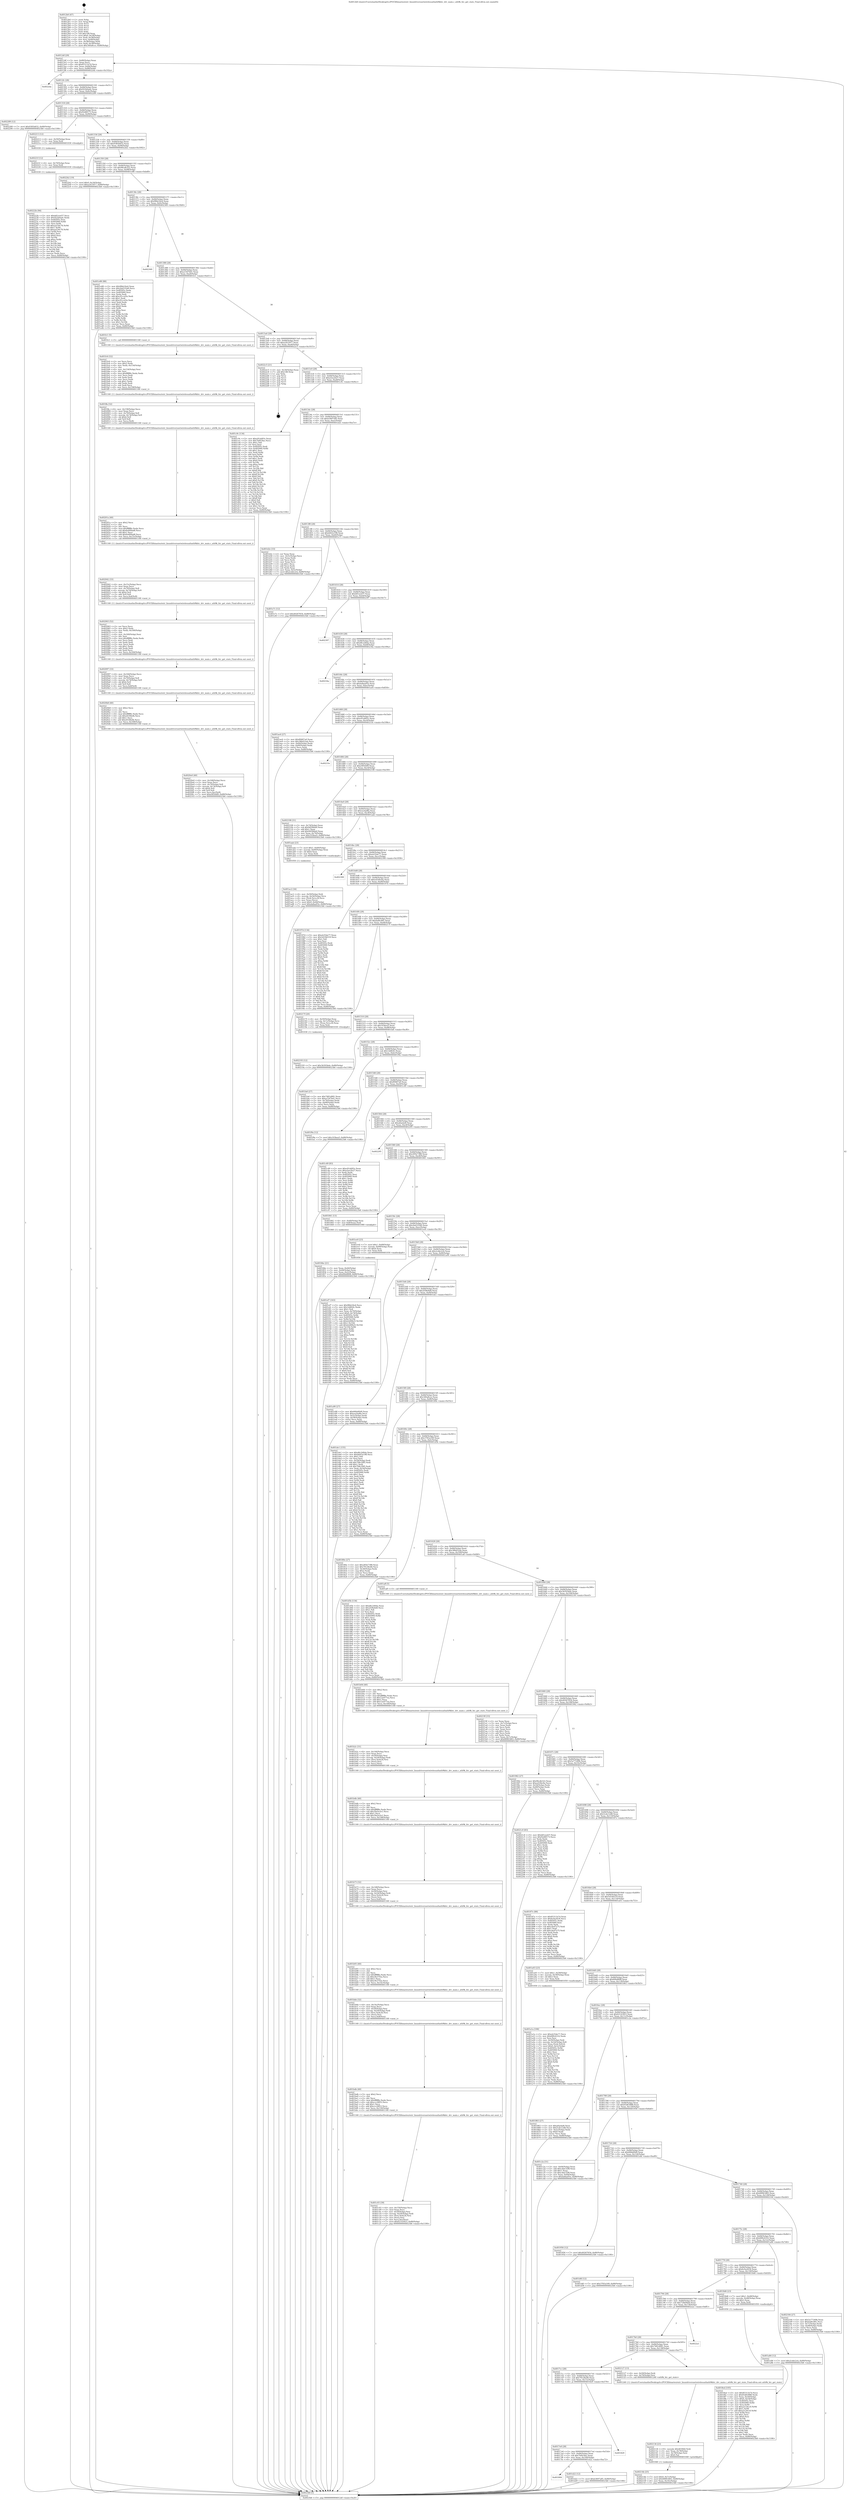 digraph "0x4012b0" {
  label = "0x4012b0 (/mnt/c/Users/mathe/Desktop/tcc/POCII/binaries/extr_linuxdriversnetwirelessathath9khtc_drv_main.c_ath9k_htc_get_stats_Final-ollvm.out::main(0))"
  labelloc = "t"
  node[shape=record]

  Entry [label="",width=0.3,height=0.3,shape=circle,fillcolor=black,style=filled]
  "0x4012df" [label="{
     0x4012df [29]\l
     | [instrs]\l
     &nbsp;&nbsp;0x4012df \<+3\>: mov -0x80(%rbp),%eax\l
     &nbsp;&nbsp;0x4012e2 \<+2\>: mov %eax,%ecx\l
     &nbsp;&nbsp;0x4012e4 \<+6\>: sub $0x85311b7d,%ecx\l
     &nbsp;&nbsp;0x4012ea \<+6\>: mov %eax,-0x84(%rbp)\l
     &nbsp;&nbsp;0x4012f0 \<+6\>: mov %ecx,-0x88(%rbp)\l
     &nbsp;&nbsp;0x4012f6 \<+6\>: je 00000000004022da \<main+0x102a\>\l
  }"]
  "0x4022da" [label="{
     0x4022da\l
  }", style=dashed]
  "0x4012fc" [label="{
     0x4012fc [28]\l
     | [instrs]\l
     &nbsp;&nbsp;0x4012fc \<+5\>: jmp 0000000000401301 \<main+0x51\>\l
     &nbsp;&nbsp;0x401301 \<+6\>: mov -0x84(%rbp),%eax\l
     &nbsp;&nbsp;0x401307 \<+5\>: sub $0x922b0adc,%eax\l
     &nbsp;&nbsp;0x40130c \<+6\>: mov %eax,-0x8c(%rbp)\l
     &nbsp;&nbsp;0x401312 \<+6\>: je 0000000000402289 \<main+0xfd9\>\l
  }"]
  Exit [label="",width=0.3,height=0.3,shape=circle,fillcolor=black,style=filled,peripheries=2]
  "0x402289" [label="{
     0x402289 [12]\l
     | [instrs]\l
     &nbsp;&nbsp;0x402289 \<+7\>: movl $0x9385b832,-0x80(%rbp)\l
     &nbsp;&nbsp;0x402290 \<+5\>: jmp 00000000004023b6 \<main+0x1106\>\l
  }"]
  "0x401318" [label="{
     0x401318 [28]\l
     | [instrs]\l
     &nbsp;&nbsp;0x401318 \<+5\>: jmp 000000000040131d \<main+0x6d\>\l
     &nbsp;&nbsp;0x40131d \<+6\>: mov -0x84(%rbp),%eax\l
     &nbsp;&nbsp;0x401323 \<+5\>: sub $0x92d8f173,%eax\l
     &nbsp;&nbsp;0x401328 \<+6\>: mov %eax,-0x90(%rbp)\l
     &nbsp;&nbsp;0x40132e \<+6\>: je 0000000000402213 \<main+0xf63\>\l
  }"]
  "0x40222b" [label="{
     0x40222b [94]\l
     | [instrs]\l
     &nbsp;&nbsp;0x40222b \<+5\>: mov $0xb81eed37,%ecx\l
     &nbsp;&nbsp;0x402230 \<+5\>: mov $0x922b0adc,%edx\l
     &nbsp;&nbsp;0x402235 \<+7\>: mov 0x40505c,%esi\l
     &nbsp;&nbsp;0x40223c \<+8\>: mov 0x405060,%r8d\l
     &nbsp;&nbsp;0x402244 \<+3\>: mov %esi,%r9d\l
     &nbsp;&nbsp;0x402247 \<+7\>: add $0xaa534c76,%r9d\l
     &nbsp;&nbsp;0x40224e \<+4\>: sub $0x1,%r9d\l
     &nbsp;&nbsp;0x402252 \<+7\>: sub $0xaa534c76,%r9d\l
     &nbsp;&nbsp;0x402259 \<+4\>: imul %r9d,%esi\l
     &nbsp;&nbsp;0x40225d \<+3\>: and $0x1,%esi\l
     &nbsp;&nbsp;0x402260 \<+3\>: cmp $0x0,%esi\l
     &nbsp;&nbsp;0x402263 \<+4\>: sete %r10b\l
     &nbsp;&nbsp;0x402267 \<+4\>: cmp $0xa,%r8d\l
     &nbsp;&nbsp;0x40226b \<+4\>: setl %r11b\l
     &nbsp;&nbsp;0x40226f \<+3\>: mov %r10b,%bl\l
     &nbsp;&nbsp;0x402272 \<+3\>: and %r11b,%bl\l
     &nbsp;&nbsp;0x402275 \<+3\>: xor %r11b,%r10b\l
     &nbsp;&nbsp;0x402278 \<+3\>: or %r10b,%bl\l
     &nbsp;&nbsp;0x40227b \<+3\>: test $0x1,%bl\l
     &nbsp;&nbsp;0x40227e \<+3\>: cmovne %edx,%ecx\l
     &nbsp;&nbsp;0x402281 \<+3\>: mov %ecx,-0x80(%rbp)\l
     &nbsp;&nbsp;0x402284 \<+5\>: jmp 00000000004023b6 \<main+0x1106\>\l
  }"]
  "0x402213" [label="{
     0x402213 [12]\l
     | [instrs]\l
     &nbsp;&nbsp;0x402213 \<+4\>: mov -0x50(%rbp),%rax\l
     &nbsp;&nbsp;0x402217 \<+3\>: mov %rax,%rdi\l
     &nbsp;&nbsp;0x40221a \<+5\>: call 0000000000401030 \<free@plt\>\l
     | [calls]\l
     &nbsp;&nbsp;0x401030 \{1\} (unknown)\l
  }"]
  "0x401334" [label="{
     0x401334 [28]\l
     | [instrs]\l
     &nbsp;&nbsp;0x401334 \<+5\>: jmp 0000000000401339 \<main+0x89\>\l
     &nbsp;&nbsp;0x401339 \<+6\>: mov -0x84(%rbp),%eax\l
     &nbsp;&nbsp;0x40133f \<+5\>: sub $0x9385b832,%eax\l
     &nbsp;&nbsp;0x401344 \<+6\>: mov %eax,-0x94(%rbp)\l
     &nbsp;&nbsp;0x40134a \<+6\>: je 00000000004022b2 \<main+0x1002\>\l
  }"]
  "0x40221f" [label="{
     0x40221f [12]\l
     | [instrs]\l
     &nbsp;&nbsp;0x40221f \<+4\>: mov -0x70(%rbp),%rax\l
     &nbsp;&nbsp;0x402223 \<+3\>: mov %rax,%rdi\l
     &nbsp;&nbsp;0x402226 \<+5\>: call 0000000000401030 \<free@plt\>\l
     | [calls]\l
     &nbsp;&nbsp;0x401030 \{1\} (unknown)\l
  }"]
  "0x4022b2" [label="{
     0x4022b2 [19]\l
     | [instrs]\l
     &nbsp;&nbsp;0x4022b2 \<+7\>: movl $0x0,-0x34(%rbp)\l
     &nbsp;&nbsp;0x4022b9 \<+7\>: movl $0xa2433f17,-0x80(%rbp)\l
     &nbsp;&nbsp;0x4022c0 \<+5\>: jmp 00000000004023b6 \<main+0x1106\>\l
  }"]
  "0x401350" [label="{
     0x401350 [28]\l
     | [instrs]\l
     &nbsp;&nbsp;0x401350 \<+5\>: jmp 0000000000401355 \<main+0xa5\>\l
     &nbsp;&nbsp;0x401355 \<+6\>: mov -0x84(%rbp),%eax\l
     &nbsp;&nbsp;0x40135b \<+5\>: sub $0x96cdb322,%eax\l
     &nbsp;&nbsp;0x401360 \<+6\>: mov %eax,-0x98(%rbp)\l
     &nbsp;&nbsp;0x401366 \<+6\>: je 0000000000401e88 \<main+0xbd8\>\l
  }"]
  "0x402193" [label="{
     0x402193 [12]\l
     | [instrs]\l
     &nbsp;&nbsp;0x402193 \<+7\>: movl $0x3b593bde,-0x80(%rbp)\l
     &nbsp;&nbsp;0x40219a \<+5\>: jmp 00000000004023b6 \<main+0x1106\>\l
  }"]
  "0x401e88" [label="{
     0x401e88 [88]\l
     | [instrs]\l
     &nbsp;&nbsp;0x401e88 \<+5\>: mov $0x9fbb16e4,%eax\l
     &nbsp;&nbsp;0x401e8d \<+5\>: mov $0x2bd335d0,%ecx\l
     &nbsp;&nbsp;0x401e92 \<+7\>: mov 0x40505c,%edx\l
     &nbsp;&nbsp;0x401e99 \<+7\>: mov 0x405060,%esi\l
     &nbsp;&nbsp;0x401ea0 \<+2\>: mov %edx,%edi\l
     &nbsp;&nbsp;0x401ea2 \<+6\>: add $0xc01ccd3e,%edi\l
     &nbsp;&nbsp;0x401ea8 \<+3\>: sub $0x1,%edi\l
     &nbsp;&nbsp;0x401eab \<+6\>: sub $0xc01ccd3e,%edi\l
     &nbsp;&nbsp;0x401eb1 \<+3\>: imul %edi,%edx\l
     &nbsp;&nbsp;0x401eb4 \<+3\>: and $0x1,%edx\l
     &nbsp;&nbsp;0x401eb7 \<+3\>: cmp $0x0,%edx\l
     &nbsp;&nbsp;0x401eba \<+4\>: sete %r8b\l
     &nbsp;&nbsp;0x401ebe \<+3\>: cmp $0xa,%esi\l
     &nbsp;&nbsp;0x401ec1 \<+4\>: setl %r9b\l
     &nbsp;&nbsp;0x401ec5 \<+3\>: mov %r8b,%r10b\l
     &nbsp;&nbsp;0x401ec8 \<+3\>: and %r9b,%r10b\l
     &nbsp;&nbsp;0x401ecb \<+3\>: xor %r9b,%r8b\l
     &nbsp;&nbsp;0x401ece \<+3\>: or %r8b,%r10b\l
     &nbsp;&nbsp;0x401ed1 \<+4\>: test $0x1,%r10b\l
     &nbsp;&nbsp;0x401ed5 \<+3\>: cmovne %ecx,%eax\l
     &nbsp;&nbsp;0x401ed8 \<+3\>: mov %eax,-0x80(%rbp)\l
     &nbsp;&nbsp;0x401edb \<+5\>: jmp 00000000004023b6 \<main+0x1106\>\l
  }"]
  "0x40136c" [label="{
     0x40136c [28]\l
     | [instrs]\l
     &nbsp;&nbsp;0x40136c \<+5\>: jmp 0000000000401371 \<main+0xc1\>\l
     &nbsp;&nbsp;0x401371 \<+6\>: mov -0x84(%rbp),%eax\l
     &nbsp;&nbsp;0x401377 \<+5\>: sub $0x9fbb16e4,%eax\l
     &nbsp;&nbsp;0x40137c \<+6\>: mov %eax,-0x9c(%rbp)\l
     &nbsp;&nbsp;0x401382 \<+6\>: je 0000000000402369 \<main+0x10b9\>\l
  }"]
  "0x40214b" [label="{
     0x40214b [25]\l
     | [instrs]\l
     &nbsp;&nbsp;0x40214b \<+7\>: movl $0x0,-0x7c(%rbp)\l
     &nbsp;&nbsp;0x402152 \<+7\>: movl $0x68963483,-0x80(%rbp)\l
     &nbsp;&nbsp;0x402159 \<+6\>: mov %eax,-0x16c(%rbp)\l
     &nbsp;&nbsp;0x40215f \<+5\>: jmp 00000000004023b6 \<main+0x1106\>\l
  }"]
  "0x402369" [label="{
     0x402369\l
  }", style=dashed]
  "0x401388" [label="{
     0x401388 [28]\l
     | [instrs]\l
     &nbsp;&nbsp;0x401388 \<+5\>: jmp 000000000040138d \<main+0xdd\>\l
     &nbsp;&nbsp;0x40138d \<+6\>: mov -0x84(%rbp),%eax\l
     &nbsp;&nbsp;0x401393 \<+5\>: sub $0xa1547b41,%eax\l
     &nbsp;&nbsp;0x401398 \<+6\>: mov %eax,-0xa0(%rbp)\l
     &nbsp;&nbsp;0x40139e \<+6\>: je 0000000000401fc1 \<main+0xd11\>\l
  }"]
  "0x402134" [label="{
     0x402134 [23]\l
     | [instrs]\l
     &nbsp;&nbsp;0x402134 \<+10\>: movabs $0x4030b6,%rdi\l
     &nbsp;&nbsp;0x40213e \<+3\>: mov %eax,-0x78(%rbp)\l
     &nbsp;&nbsp;0x402141 \<+3\>: mov -0x78(%rbp),%esi\l
     &nbsp;&nbsp;0x402144 \<+2\>: mov $0x0,%al\l
     &nbsp;&nbsp;0x402146 \<+5\>: call 0000000000401040 \<printf@plt\>\l
     | [calls]\l
     &nbsp;&nbsp;0x401040 \{1\} (unknown)\l
  }"]
  "0x401fc1" [label="{
     0x401fc1 [5]\l
     | [instrs]\l
     &nbsp;&nbsp;0x401fc1 \<+5\>: call 0000000000401160 \<next_i\>\l
     | [calls]\l
     &nbsp;&nbsp;0x401160 \{1\} (/mnt/c/Users/mathe/Desktop/tcc/POCII/binaries/extr_linuxdriversnetwirelessathath9khtc_drv_main.c_ath9k_htc_get_stats_Final-ollvm.out::next_i)\l
  }"]
  "0x4013a4" [label="{
     0x4013a4 [28]\l
     | [instrs]\l
     &nbsp;&nbsp;0x4013a4 \<+5\>: jmp 00000000004013a9 \<main+0xf9\>\l
     &nbsp;&nbsp;0x4013a9 \<+6\>: mov -0x84(%rbp),%eax\l
     &nbsp;&nbsp;0x4013af \<+5\>: sub $0xa2433f17,%eax\l
     &nbsp;&nbsp;0x4013b4 \<+6\>: mov %eax,-0xa4(%rbp)\l
     &nbsp;&nbsp;0x4013ba \<+6\>: je 00000000004022c5 \<main+0x1015\>\l
  }"]
  "0x4020e0" [label="{
     0x4020e0 [40]\l
     | [instrs]\l
     &nbsp;&nbsp;0x4020e0 \<+6\>: mov -0x168(%rbp),%ecx\l
     &nbsp;&nbsp;0x4020e6 \<+3\>: imul %eax,%ecx\l
     &nbsp;&nbsp;0x4020e9 \<+4\>: mov -0x70(%rbp),%r8\l
     &nbsp;&nbsp;0x4020ed \<+4\>: movslq -0x74(%rbp),%r9\l
     &nbsp;&nbsp;0x4020f1 \<+4\>: shl $0x4,%r9\l
     &nbsp;&nbsp;0x4020f5 \<+3\>: add %r9,%r8\l
     &nbsp;&nbsp;0x4020f8 \<+4\>: mov %ecx,0xc(%r8)\l
     &nbsp;&nbsp;0x4020fc \<+7\>: movl $0xe9f544f0,-0x80(%rbp)\l
     &nbsp;&nbsp;0x402103 \<+5\>: jmp 00000000004023b6 \<main+0x1106\>\l
  }"]
  "0x4022c5" [label="{
     0x4022c5 [21]\l
     | [instrs]\l
     &nbsp;&nbsp;0x4022c5 \<+3\>: mov -0x34(%rbp),%eax\l
     &nbsp;&nbsp;0x4022c8 \<+7\>: add $0x148,%rsp\l
     &nbsp;&nbsp;0x4022cf \<+1\>: pop %rbx\l
     &nbsp;&nbsp;0x4022d0 \<+2\>: pop %r12\l
     &nbsp;&nbsp;0x4022d2 \<+2\>: pop %r13\l
     &nbsp;&nbsp;0x4022d4 \<+2\>: pop %r14\l
     &nbsp;&nbsp;0x4022d6 \<+2\>: pop %r15\l
     &nbsp;&nbsp;0x4022d8 \<+1\>: pop %rbp\l
     &nbsp;&nbsp;0x4022d9 \<+1\>: ret\l
  }"]
  "0x4013c0" [label="{
     0x4013c0 [28]\l
     | [instrs]\l
     &nbsp;&nbsp;0x4013c0 \<+5\>: jmp 00000000004013c5 \<main+0x115\>\l
     &nbsp;&nbsp;0x4013c5 \<+6\>: mov -0x84(%rbp),%eax\l
     &nbsp;&nbsp;0x4013cb \<+5\>: sub $0xa5ee2b27,%eax\l
     &nbsp;&nbsp;0x4013d0 \<+6\>: mov %eax,-0xa8(%rbp)\l
     &nbsp;&nbsp;0x4013d6 \<+6\>: je 0000000000401c9c \<main+0x9ec\>\l
  }"]
  "0x4020b8" [label="{
     0x4020b8 [40]\l
     | [instrs]\l
     &nbsp;&nbsp;0x4020b8 \<+5\>: mov $0x2,%ecx\l
     &nbsp;&nbsp;0x4020bd \<+1\>: cltd\l
     &nbsp;&nbsp;0x4020be \<+2\>: idiv %ecx\l
     &nbsp;&nbsp;0x4020c0 \<+6\>: imul $0xfffffffe,%edx,%ecx\l
     &nbsp;&nbsp;0x4020c6 \<+6\>: sub $0xe6184efb,%ecx\l
     &nbsp;&nbsp;0x4020cc \<+3\>: add $0x1,%ecx\l
     &nbsp;&nbsp;0x4020cf \<+6\>: add $0xe6184efb,%ecx\l
     &nbsp;&nbsp;0x4020d5 \<+6\>: mov %ecx,-0x168(%rbp)\l
     &nbsp;&nbsp;0x4020db \<+5\>: call 0000000000401160 \<next_i\>\l
     | [calls]\l
     &nbsp;&nbsp;0x401160 \{1\} (/mnt/c/Users/mathe/Desktop/tcc/POCII/binaries/extr_linuxdriversnetwirelessathath9khtc_drv_main.c_ath9k_htc_get_stats_Final-ollvm.out::next_i)\l
  }"]
  "0x401c9c" [label="{
     0x401c9c [134]\l
     | [instrs]\l
     &nbsp;&nbsp;0x401c9c \<+5\>: mov $0xe91dd93c,%eax\l
     &nbsp;&nbsp;0x401ca1 \<+5\>: mov $0x7bf418ac,%ecx\l
     &nbsp;&nbsp;0x401ca6 \<+2\>: mov $0x1,%dl\l
     &nbsp;&nbsp;0x401ca8 \<+2\>: xor %esi,%esi\l
     &nbsp;&nbsp;0x401caa \<+7\>: mov 0x40505c,%edi\l
     &nbsp;&nbsp;0x401cb1 \<+8\>: mov 0x405060,%r8d\l
     &nbsp;&nbsp;0x401cb9 \<+3\>: sub $0x1,%esi\l
     &nbsp;&nbsp;0x401cbc \<+3\>: mov %edi,%r9d\l
     &nbsp;&nbsp;0x401cbf \<+3\>: add %esi,%r9d\l
     &nbsp;&nbsp;0x401cc2 \<+4\>: imul %r9d,%edi\l
     &nbsp;&nbsp;0x401cc6 \<+3\>: and $0x1,%edi\l
     &nbsp;&nbsp;0x401cc9 \<+3\>: cmp $0x0,%edi\l
     &nbsp;&nbsp;0x401ccc \<+4\>: sete %r10b\l
     &nbsp;&nbsp;0x401cd0 \<+4\>: cmp $0xa,%r8d\l
     &nbsp;&nbsp;0x401cd4 \<+4\>: setl %r11b\l
     &nbsp;&nbsp;0x401cd8 \<+3\>: mov %r10b,%bl\l
     &nbsp;&nbsp;0x401cdb \<+3\>: xor $0xff,%bl\l
     &nbsp;&nbsp;0x401cde \<+3\>: mov %r11b,%r14b\l
     &nbsp;&nbsp;0x401ce1 \<+4\>: xor $0xff,%r14b\l
     &nbsp;&nbsp;0x401ce5 \<+3\>: xor $0x0,%dl\l
     &nbsp;&nbsp;0x401ce8 \<+3\>: mov %bl,%r15b\l
     &nbsp;&nbsp;0x401ceb \<+4\>: and $0x0,%r15b\l
     &nbsp;&nbsp;0x401cef \<+3\>: and %dl,%r10b\l
     &nbsp;&nbsp;0x401cf2 \<+3\>: mov %r14b,%r12b\l
     &nbsp;&nbsp;0x401cf5 \<+4\>: and $0x0,%r12b\l
     &nbsp;&nbsp;0x401cf9 \<+3\>: and %dl,%r11b\l
     &nbsp;&nbsp;0x401cfc \<+3\>: or %r10b,%r15b\l
     &nbsp;&nbsp;0x401cff \<+3\>: or %r11b,%r12b\l
     &nbsp;&nbsp;0x401d02 \<+3\>: xor %r12b,%r15b\l
     &nbsp;&nbsp;0x401d05 \<+3\>: or %r14b,%bl\l
     &nbsp;&nbsp;0x401d08 \<+3\>: xor $0xff,%bl\l
     &nbsp;&nbsp;0x401d0b \<+3\>: or $0x0,%dl\l
     &nbsp;&nbsp;0x401d0e \<+2\>: and %dl,%bl\l
     &nbsp;&nbsp;0x401d10 \<+3\>: or %bl,%r15b\l
     &nbsp;&nbsp;0x401d13 \<+4\>: test $0x1,%r15b\l
     &nbsp;&nbsp;0x401d17 \<+3\>: cmovne %ecx,%eax\l
     &nbsp;&nbsp;0x401d1a \<+3\>: mov %eax,-0x80(%rbp)\l
     &nbsp;&nbsp;0x401d1d \<+5\>: jmp 00000000004023b6 \<main+0x1106\>\l
  }"]
  "0x4013dc" [label="{
     0x4013dc [28]\l
     | [instrs]\l
     &nbsp;&nbsp;0x4013dc \<+5\>: jmp 00000000004013e1 \<main+0x131\>\l
     &nbsp;&nbsp;0x4013e1 \<+6\>: mov -0x84(%rbp),%eax\l
     &nbsp;&nbsp;0x4013e7 \<+5\>: sub $0xb3697a85,%eax\l
     &nbsp;&nbsp;0x4013ec \<+6\>: mov %eax,-0xac(%rbp)\l
     &nbsp;&nbsp;0x4013f2 \<+6\>: je 0000000000401d2e \<main+0xa7e\>\l
  }"]
  "0x402097" [label="{
     0x402097 [33]\l
     | [instrs]\l
     &nbsp;&nbsp;0x402097 \<+6\>: mov -0x164(%rbp),%ecx\l
     &nbsp;&nbsp;0x40209d \<+3\>: imul %eax,%ecx\l
     &nbsp;&nbsp;0x4020a0 \<+4\>: mov -0x70(%rbp),%r8\l
     &nbsp;&nbsp;0x4020a4 \<+4\>: movslq -0x74(%rbp),%r9\l
     &nbsp;&nbsp;0x4020a8 \<+4\>: shl $0x4,%r9\l
     &nbsp;&nbsp;0x4020ac \<+3\>: add %r9,%r8\l
     &nbsp;&nbsp;0x4020af \<+4\>: mov %ecx,0x8(%r8)\l
     &nbsp;&nbsp;0x4020b3 \<+5\>: call 0000000000401160 \<next_i\>\l
     | [calls]\l
     &nbsp;&nbsp;0x401160 \{1\} (/mnt/c/Users/mathe/Desktop/tcc/POCII/binaries/extr_linuxdriversnetwirelessathath9khtc_drv_main.c_ath9k_htc_get_stats_Final-ollvm.out::next_i)\l
  }"]
  "0x401d2e" [label="{
     0x401d2e [33]\l
     | [instrs]\l
     &nbsp;&nbsp;0x401d2e \<+2\>: xor %eax,%eax\l
     &nbsp;&nbsp;0x401d30 \<+3\>: mov -0x5c(%rbp),%ecx\l
     &nbsp;&nbsp;0x401d33 \<+2\>: mov %eax,%edx\l
     &nbsp;&nbsp;0x401d35 \<+2\>: sub %ecx,%edx\l
     &nbsp;&nbsp;0x401d37 \<+2\>: mov %eax,%ecx\l
     &nbsp;&nbsp;0x401d39 \<+3\>: sub $0x1,%ecx\l
     &nbsp;&nbsp;0x401d3c \<+2\>: add %ecx,%edx\l
     &nbsp;&nbsp;0x401d3e \<+2\>: sub %edx,%eax\l
     &nbsp;&nbsp;0x401d40 \<+3\>: mov %eax,-0x5c(%rbp)\l
     &nbsp;&nbsp;0x401d43 \<+7\>: movl $0x2cddc2cb,-0x80(%rbp)\l
     &nbsp;&nbsp;0x401d4a \<+5\>: jmp 00000000004023b6 \<main+0x1106\>\l
  }"]
  "0x4013f8" [label="{
     0x4013f8 [28]\l
     | [instrs]\l
     &nbsp;&nbsp;0x4013f8 \<+5\>: jmp 00000000004013fd \<main+0x14d\>\l
     &nbsp;&nbsp;0x4013fd \<+6\>: mov -0x84(%rbp),%eax\l
     &nbsp;&nbsp;0x401403 \<+5\>: sub $0xb643e198,%eax\l
     &nbsp;&nbsp;0x401408 \<+6\>: mov %eax,-0xb0(%rbp)\l
     &nbsp;&nbsp;0x40140e \<+6\>: je 0000000000401e7c \<main+0xbcc\>\l
  }"]
  "0x402063" [label="{
     0x402063 [52]\l
     | [instrs]\l
     &nbsp;&nbsp;0x402063 \<+2\>: xor %ecx,%ecx\l
     &nbsp;&nbsp;0x402065 \<+5\>: mov $0x2,%edx\l
     &nbsp;&nbsp;0x40206a \<+6\>: mov %edx,-0x160(%rbp)\l
     &nbsp;&nbsp;0x402070 \<+1\>: cltd\l
     &nbsp;&nbsp;0x402071 \<+6\>: mov -0x160(%rbp),%esi\l
     &nbsp;&nbsp;0x402077 \<+2\>: idiv %esi\l
     &nbsp;&nbsp;0x402079 \<+6\>: imul $0xfffffffe,%edx,%edx\l
     &nbsp;&nbsp;0x40207f \<+2\>: mov %ecx,%edi\l
     &nbsp;&nbsp;0x402081 \<+2\>: sub %edx,%edi\l
     &nbsp;&nbsp;0x402083 \<+2\>: mov %ecx,%edx\l
     &nbsp;&nbsp;0x402085 \<+3\>: sub $0x1,%edx\l
     &nbsp;&nbsp;0x402088 \<+2\>: add %edx,%edi\l
     &nbsp;&nbsp;0x40208a \<+2\>: sub %edi,%ecx\l
     &nbsp;&nbsp;0x40208c \<+6\>: mov %ecx,-0x164(%rbp)\l
     &nbsp;&nbsp;0x402092 \<+5\>: call 0000000000401160 \<next_i\>\l
     | [calls]\l
     &nbsp;&nbsp;0x401160 \{1\} (/mnt/c/Users/mathe/Desktop/tcc/POCII/binaries/extr_linuxdriversnetwirelessathath9khtc_drv_main.c_ath9k_htc_get_stats_Final-ollvm.out::next_i)\l
  }"]
  "0x401e7c" [label="{
     0x401e7c [12]\l
     | [instrs]\l
     &nbsp;&nbsp;0x401e7c \<+7\>: movl $0x40267654,-0x80(%rbp)\l
     &nbsp;&nbsp;0x401e83 \<+5\>: jmp 00000000004023b6 \<main+0x1106\>\l
  }"]
  "0x401414" [label="{
     0x401414 [28]\l
     | [instrs]\l
     &nbsp;&nbsp;0x401414 \<+5\>: jmp 0000000000401419 \<main+0x169\>\l
     &nbsp;&nbsp;0x401419 \<+6\>: mov -0x84(%rbp),%eax\l
     &nbsp;&nbsp;0x40141f \<+5\>: sub $0xb81eed37,%eax\l
     &nbsp;&nbsp;0x401424 \<+6\>: mov %eax,-0xb4(%rbp)\l
     &nbsp;&nbsp;0x40142a \<+6\>: je 0000000000402397 \<main+0x10e7\>\l
  }"]
  "0x402042" [label="{
     0x402042 [33]\l
     | [instrs]\l
     &nbsp;&nbsp;0x402042 \<+6\>: mov -0x15c(%rbp),%ecx\l
     &nbsp;&nbsp;0x402048 \<+3\>: imul %eax,%ecx\l
     &nbsp;&nbsp;0x40204b \<+4\>: mov -0x70(%rbp),%r8\l
     &nbsp;&nbsp;0x40204f \<+4\>: movslq -0x74(%rbp),%r9\l
     &nbsp;&nbsp;0x402053 \<+4\>: shl $0x4,%r9\l
     &nbsp;&nbsp;0x402057 \<+3\>: add %r9,%r8\l
     &nbsp;&nbsp;0x40205a \<+4\>: mov %ecx,0x4(%r8)\l
     &nbsp;&nbsp;0x40205e \<+5\>: call 0000000000401160 \<next_i\>\l
     | [calls]\l
     &nbsp;&nbsp;0x401160 \{1\} (/mnt/c/Users/mathe/Desktop/tcc/POCII/binaries/extr_linuxdriversnetwirelessathath9khtc_drv_main.c_ath9k_htc_get_stats_Final-ollvm.out::next_i)\l
  }"]
  "0x402397" [label="{
     0x402397\l
  }", style=dashed]
  "0x401430" [label="{
     0x401430 [28]\l
     | [instrs]\l
     &nbsp;&nbsp;0x401430 \<+5\>: jmp 0000000000401435 \<main+0x185\>\l
     &nbsp;&nbsp;0x401435 \<+6\>: mov -0x84(%rbp),%eax\l
     &nbsp;&nbsp;0x40143b \<+5\>: sub $0xd6c2d0da,%eax\l
     &nbsp;&nbsp;0x401440 \<+6\>: mov %eax,-0xb8(%rbp)\l
     &nbsp;&nbsp;0x401446 \<+6\>: je 000000000040234a \<main+0x109a\>\l
  }"]
  "0x40201a" [label="{
     0x40201a [40]\l
     | [instrs]\l
     &nbsp;&nbsp;0x40201a \<+5\>: mov $0x2,%ecx\l
     &nbsp;&nbsp;0x40201f \<+1\>: cltd\l
     &nbsp;&nbsp;0x402020 \<+2\>: idiv %ecx\l
     &nbsp;&nbsp;0x402022 \<+6\>: imul $0xfffffffe,%edx,%ecx\l
     &nbsp;&nbsp;0x402028 \<+6\>: sub $0x6e609ad8,%ecx\l
     &nbsp;&nbsp;0x40202e \<+3\>: add $0x1,%ecx\l
     &nbsp;&nbsp;0x402031 \<+6\>: add $0x6e609ad8,%ecx\l
     &nbsp;&nbsp;0x402037 \<+6\>: mov %ecx,-0x15c(%rbp)\l
     &nbsp;&nbsp;0x40203d \<+5\>: call 0000000000401160 \<next_i\>\l
     | [calls]\l
     &nbsp;&nbsp;0x401160 \{1\} (/mnt/c/Users/mathe/Desktop/tcc/POCII/binaries/extr_linuxdriversnetwirelessathath9khtc_drv_main.c_ath9k_htc_get_stats_Final-ollvm.out::next_i)\l
  }"]
  "0x40234a" [label="{
     0x40234a\l
  }", style=dashed]
  "0x40144c" [label="{
     0x40144c [28]\l
     | [instrs]\l
     &nbsp;&nbsp;0x40144c \<+5\>: jmp 0000000000401451 \<main+0x1a1\>\l
     &nbsp;&nbsp;0x401451 \<+6\>: mov -0x84(%rbp),%eax\l
     &nbsp;&nbsp;0x401457 \<+5\>: sub $0xda8aa93e,%eax\l
     &nbsp;&nbsp;0x40145c \<+6\>: mov %eax,-0xbc(%rbp)\l
     &nbsp;&nbsp;0x401462 \<+6\>: je 0000000000401ae4 \<main+0x834\>\l
  }"]
  "0x401ffa" [label="{
     0x401ffa [32]\l
     | [instrs]\l
     &nbsp;&nbsp;0x401ffa \<+6\>: mov -0x158(%rbp),%ecx\l
     &nbsp;&nbsp;0x402000 \<+3\>: imul %eax,%ecx\l
     &nbsp;&nbsp;0x402003 \<+4\>: mov -0x70(%rbp),%r8\l
     &nbsp;&nbsp;0x402007 \<+4\>: movslq -0x74(%rbp),%r9\l
     &nbsp;&nbsp;0x40200b \<+4\>: shl $0x4,%r9\l
     &nbsp;&nbsp;0x40200f \<+3\>: add %r9,%r8\l
     &nbsp;&nbsp;0x402012 \<+3\>: mov %ecx,(%r8)\l
     &nbsp;&nbsp;0x402015 \<+5\>: call 0000000000401160 \<next_i\>\l
     | [calls]\l
     &nbsp;&nbsp;0x401160 \{1\} (/mnt/c/Users/mathe/Desktop/tcc/POCII/binaries/extr_linuxdriversnetwirelessathath9khtc_drv_main.c_ath9k_htc_get_stats_Final-ollvm.out::next_i)\l
  }"]
  "0x401ae4" [label="{
     0x401ae4 [27]\l
     | [instrs]\l
     &nbsp;&nbsp;0x401ae4 \<+5\>: mov $0x89487a0,%eax\l
     &nbsp;&nbsp;0x401ae9 \<+5\>: mov $0x386d52ab,%ecx\l
     &nbsp;&nbsp;0x401aee \<+3\>: mov -0x64(%rbp),%edx\l
     &nbsp;&nbsp;0x401af1 \<+3\>: cmp -0x60(%rbp),%edx\l
     &nbsp;&nbsp;0x401af4 \<+3\>: cmovl %ecx,%eax\l
     &nbsp;&nbsp;0x401af7 \<+3\>: mov %eax,-0x80(%rbp)\l
     &nbsp;&nbsp;0x401afa \<+5\>: jmp 00000000004023b6 \<main+0x1106\>\l
  }"]
  "0x401468" [label="{
     0x401468 [28]\l
     | [instrs]\l
     &nbsp;&nbsp;0x401468 \<+5\>: jmp 000000000040146d \<main+0x1bd\>\l
     &nbsp;&nbsp;0x40146d \<+6\>: mov -0x84(%rbp),%eax\l
     &nbsp;&nbsp;0x401473 \<+5\>: sub $0xe91dd93c,%eax\l
     &nbsp;&nbsp;0x401478 \<+6\>: mov %eax,-0xc0(%rbp)\l
     &nbsp;&nbsp;0x40147e \<+6\>: je 000000000040233e \<main+0x108e\>\l
  }"]
  "0x401fc6" [label="{
     0x401fc6 [52]\l
     | [instrs]\l
     &nbsp;&nbsp;0x401fc6 \<+2\>: xor %ecx,%ecx\l
     &nbsp;&nbsp;0x401fc8 \<+5\>: mov $0x2,%edx\l
     &nbsp;&nbsp;0x401fcd \<+6\>: mov %edx,-0x154(%rbp)\l
     &nbsp;&nbsp;0x401fd3 \<+1\>: cltd\l
     &nbsp;&nbsp;0x401fd4 \<+6\>: mov -0x154(%rbp),%esi\l
     &nbsp;&nbsp;0x401fda \<+2\>: idiv %esi\l
     &nbsp;&nbsp;0x401fdc \<+6\>: imul $0xfffffffe,%edx,%edx\l
     &nbsp;&nbsp;0x401fe2 \<+2\>: mov %ecx,%edi\l
     &nbsp;&nbsp;0x401fe4 \<+2\>: sub %edx,%edi\l
     &nbsp;&nbsp;0x401fe6 \<+2\>: mov %ecx,%edx\l
     &nbsp;&nbsp;0x401fe8 \<+3\>: sub $0x1,%edx\l
     &nbsp;&nbsp;0x401feb \<+2\>: add %edx,%edi\l
     &nbsp;&nbsp;0x401fed \<+2\>: sub %edi,%ecx\l
     &nbsp;&nbsp;0x401fef \<+6\>: mov %ecx,-0x158(%rbp)\l
     &nbsp;&nbsp;0x401ff5 \<+5\>: call 0000000000401160 \<next_i\>\l
     | [calls]\l
     &nbsp;&nbsp;0x401160 \{1\} (/mnt/c/Users/mathe/Desktop/tcc/POCII/binaries/extr_linuxdriversnetwirelessathath9khtc_drv_main.c_ath9k_htc_get_stats_Final-ollvm.out::next_i)\l
  }"]
  "0x40233e" [label="{
     0x40233e\l
  }", style=dashed]
  "0x401484" [label="{
     0x401484 [28]\l
     | [instrs]\l
     &nbsp;&nbsp;0x401484 \<+5\>: jmp 0000000000401489 \<main+0x1d9\>\l
     &nbsp;&nbsp;0x401489 \<+6\>: mov -0x84(%rbp),%eax\l
     &nbsp;&nbsp;0x40148f \<+5\>: sub $0xe9f544f0,%eax\l
     &nbsp;&nbsp;0x401494 \<+6\>: mov %eax,-0xc4(%rbp)\l
     &nbsp;&nbsp;0x40149a \<+6\>: je 0000000000402108 \<main+0xe58\>\l
  }"]
  "0x401ef7" [label="{
     0x401ef7 [163]\l
     | [instrs]\l
     &nbsp;&nbsp;0x401ef7 \<+5\>: mov $0x9fbb16e4,%ecx\l
     &nbsp;&nbsp;0x401efc \<+5\>: mov $0x1dd82fc,%edx\l
     &nbsp;&nbsp;0x401f01 \<+3\>: mov $0x1,%sil\l
     &nbsp;&nbsp;0x401f04 \<+4\>: mov %rax,-0x70(%rbp)\l
     &nbsp;&nbsp;0x401f08 \<+7\>: movl $0x0,-0x74(%rbp)\l
     &nbsp;&nbsp;0x401f0f \<+8\>: mov 0x40505c,%r8d\l
     &nbsp;&nbsp;0x401f17 \<+8\>: mov 0x405060,%r9d\l
     &nbsp;&nbsp;0x401f1f \<+3\>: mov %r8d,%r10d\l
     &nbsp;&nbsp;0x401f22 \<+7\>: sub $0xb2d0fb25,%r10d\l
     &nbsp;&nbsp;0x401f29 \<+4\>: sub $0x1,%r10d\l
     &nbsp;&nbsp;0x401f2d \<+7\>: add $0xb2d0fb25,%r10d\l
     &nbsp;&nbsp;0x401f34 \<+4\>: imul %r10d,%r8d\l
     &nbsp;&nbsp;0x401f38 \<+4\>: and $0x1,%r8d\l
     &nbsp;&nbsp;0x401f3c \<+4\>: cmp $0x0,%r8d\l
     &nbsp;&nbsp;0x401f40 \<+4\>: sete %r11b\l
     &nbsp;&nbsp;0x401f44 \<+4\>: cmp $0xa,%r9d\l
     &nbsp;&nbsp;0x401f48 \<+3\>: setl %bl\l
     &nbsp;&nbsp;0x401f4b \<+3\>: mov %r11b,%r14b\l
     &nbsp;&nbsp;0x401f4e \<+4\>: xor $0xff,%r14b\l
     &nbsp;&nbsp;0x401f52 \<+3\>: mov %bl,%r15b\l
     &nbsp;&nbsp;0x401f55 \<+4\>: xor $0xff,%r15b\l
     &nbsp;&nbsp;0x401f59 \<+4\>: xor $0x0,%sil\l
     &nbsp;&nbsp;0x401f5d \<+3\>: mov %r14b,%r12b\l
     &nbsp;&nbsp;0x401f60 \<+4\>: and $0x0,%r12b\l
     &nbsp;&nbsp;0x401f64 \<+3\>: and %sil,%r11b\l
     &nbsp;&nbsp;0x401f67 \<+3\>: mov %r15b,%r13b\l
     &nbsp;&nbsp;0x401f6a \<+4\>: and $0x0,%r13b\l
     &nbsp;&nbsp;0x401f6e \<+3\>: and %sil,%bl\l
     &nbsp;&nbsp;0x401f71 \<+3\>: or %r11b,%r12b\l
     &nbsp;&nbsp;0x401f74 \<+3\>: or %bl,%r13b\l
     &nbsp;&nbsp;0x401f77 \<+3\>: xor %r13b,%r12b\l
     &nbsp;&nbsp;0x401f7a \<+3\>: or %r15b,%r14b\l
     &nbsp;&nbsp;0x401f7d \<+4\>: xor $0xff,%r14b\l
     &nbsp;&nbsp;0x401f81 \<+4\>: or $0x0,%sil\l
     &nbsp;&nbsp;0x401f85 \<+3\>: and %sil,%r14b\l
     &nbsp;&nbsp;0x401f88 \<+3\>: or %r14b,%r12b\l
     &nbsp;&nbsp;0x401f8b \<+4\>: test $0x1,%r12b\l
     &nbsp;&nbsp;0x401f8f \<+3\>: cmovne %edx,%ecx\l
     &nbsp;&nbsp;0x401f92 \<+3\>: mov %ecx,-0x80(%rbp)\l
     &nbsp;&nbsp;0x401f95 \<+5\>: jmp 00000000004023b6 \<main+0x1106\>\l
  }"]
  "0x402108" [label="{
     0x402108 [31]\l
     | [instrs]\l
     &nbsp;&nbsp;0x402108 \<+3\>: mov -0x74(%rbp),%eax\l
     &nbsp;&nbsp;0x40210b \<+5\>: sub $0x9d59bfa0,%eax\l
     &nbsp;&nbsp;0x402110 \<+3\>: add $0x1,%eax\l
     &nbsp;&nbsp;0x402113 \<+5\>: add $0x9d59bfa0,%eax\l
     &nbsp;&nbsp;0x402118 \<+3\>: mov %eax,-0x74(%rbp)\l
     &nbsp;&nbsp;0x40211b \<+7\>: movl $0x103bea5,-0x80(%rbp)\l
     &nbsp;&nbsp;0x402122 \<+5\>: jmp 00000000004023b6 \<main+0x1106\>\l
  }"]
  "0x4014a0" [label="{
     0x4014a0 [28]\l
     | [instrs]\l
     &nbsp;&nbsp;0x4014a0 \<+5\>: jmp 00000000004014a5 \<main+0x1f5\>\l
     &nbsp;&nbsp;0x4014a5 \<+6\>: mov -0x84(%rbp),%eax\l
     &nbsp;&nbsp;0x4014ab \<+5\>: sub $0xeacfad8a,%eax\l
     &nbsp;&nbsp;0x4014b0 \<+6\>: mov %eax,-0xc8(%rbp)\l
     &nbsp;&nbsp;0x4014b6 \<+6\>: je 0000000000401aab \<main+0x7fb\>\l
  }"]
  "0x401804" [label="{
     0x401804\l
  }", style=dashed]
  "0x401aab" [label="{
     0x401aab [23]\l
     | [instrs]\l
     &nbsp;&nbsp;0x401aab \<+7\>: movl $0x1,-0x60(%rbp)\l
     &nbsp;&nbsp;0x401ab2 \<+4\>: movslq -0x60(%rbp),%rax\l
     &nbsp;&nbsp;0x401ab6 \<+4\>: shl $0x4,%rax\l
     &nbsp;&nbsp;0x401aba \<+3\>: mov %rax,%rdi\l
     &nbsp;&nbsp;0x401abd \<+5\>: call 0000000000401050 \<malloc@plt\>\l
     | [calls]\l
     &nbsp;&nbsp;0x401050 \{1\} (unknown)\l
  }"]
  "0x4014bc" [label="{
     0x4014bc [28]\l
     | [instrs]\l
     &nbsp;&nbsp;0x4014bc \<+5\>: jmp 00000000004014c1 \<main+0x211\>\l
     &nbsp;&nbsp;0x4014c1 \<+6\>: mov -0x84(%rbp),%eax\l
     &nbsp;&nbsp;0x4014c7 \<+5\>: sub $0xeb35de77,%eax\l
     &nbsp;&nbsp;0x4014cc \<+6\>: mov %eax,-0xcc(%rbp)\l
     &nbsp;&nbsp;0x4014d2 \<+6\>: je 0000000000402308 \<main+0x1058\>\l
  }"]
  "0x401d22" [label="{
     0x401d22 [12]\l
     | [instrs]\l
     &nbsp;&nbsp;0x401d22 \<+7\>: movl $0xb3697a85,-0x80(%rbp)\l
     &nbsp;&nbsp;0x401d29 \<+5\>: jmp 00000000004023b6 \<main+0x1106\>\l
  }"]
  "0x402308" [label="{
     0x402308\l
  }", style=dashed]
  "0x4014d8" [label="{
     0x4014d8 [28]\l
     | [instrs]\l
     &nbsp;&nbsp;0x4014d8 \<+5\>: jmp 00000000004014dd \<main+0x22d\>\l
     &nbsp;&nbsp;0x4014dd \<+6\>: mov -0x84(%rbp),%eax\l
     &nbsp;&nbsp;0x4014e3 \<+5\>: sub $0xed16bc6a,%eax\l
     &nbsp;&nbsp;0x4014e8 \<+6\>: mov %eax,-0xd0(%rbp)\l
     &nbsp;&nbsp;0x4014ee \<+6\>: je 000000000040197d \<main+0x6cd\>\l
  }"]
  "0x4017e8" [label="{
     0x4017e8 [28]\l
     | [instrs]\l
     &nbsp;&nbsp;0x4017e8 \<+5\>: jmp 00000000004017ed \<main+0x53d\>\l
     &nbsp;&nbsp;0x4017ed \<+6\>: mov -0x84(%rbp),%eax\l
     &nbsp;&nbsp;0x4017f3 \<+5\>: sub $0x7bf418ac,%eax\l
     &nbsp;&nbsp;0x4017f8 \<+6\>: mov %eax,-0x140(%rbp)\l
     &nbsp;&nbsp;0x4017fe \<+6\>: je 0000000000401d22 \<main+0xa72\>\l
  }"]
  "0x40197d" [label="{
     0x40197d [134]\l
     | [instrs]\l
     &nbsp;&nbsp;0x40197d \<+5\>: mov $0xeb35de77,%eax\l
     &nbsp;&nbsp;0x401982 \<+5\>: mov $0x5d10b519,%ecx\l
     &nbsp;&nbsp;0x401987 \<+2\>: mov $0x1,%dl\l
     &nbsp;&nbsp;0x401989 \<+2\>: xor %esi,%esi\l
     &nbsp;&nbsp;0x40198b \<+7\>: mov 0x40505c,%edi\l
     &nbsp;&nbsp;0x401992 \<+8\>: mov 0x405060,%r8d\l
     &nbsp;&nbsp;0x40199a \<+3\>: sub $0x1,%esi\l
     &nbsp;&nbsp;0x40199d \<+3\>: mov %edi,%r9d\l
     &nbsp;&nbsp;0x4019a0 \<+3\>: add %esi,%r9d\l
     &nbsp;&nbsp;0x4019a3 \<+4\>: imul %r9d,%edi\l
     &nbsp;&nbsp;0x4019a7 \<+3\>: and $0x1,%edi\l
     &nbsp;&nbsp;0x4019aa \<+3\>: cmp $0x0,%edi\l
     &nbsp;&nbsp;0x4019ad \<+4\>: sete %r10b\l
     &nbsp;&nbsp;0x4019b1 \<+4\>: cmp $0xa,%r8d\l
     &nbsp;&nbsp;0x4019b5 \<+4\>: setl %r11b\l
     &nbsp;&nbsp;0x4019b9 \<+3\>: mov %r10b,%bl\l
     &nbsp;&nbsp;0x4019bc \<+3\>: xor $0xff,%bl\l
     &nbsp;&nbsp;0x4019bf \<+3\>: mov %r11b,%r14b\l
     &nbsp;&nbsp;0x4019c2 \<+4\>: xor $0xff,%r14b\l
     &nbsp;&nbsp;0x4019c6 \<+3\>: xor $0x0,%dl\l
     &nbsp;&nbsp;0x4019c9 \<+3\>: mov %bl,%r15b\l
     &nbsp;&nbsp;0x4019cc \<+4\>: and $0x0,%r15b\l
     &nbsp;&nbsp;0x4019d0 \<+3\>: and %dl,%r10b\l
     &nbsp;&nbsp;0x4019d3 \<+3\>: mov %r14b,%r12b\l
     &nbsp;&nbsp;0x4019d6 \<+4\>: and $0x0,%r12b\l
     &nbsp;&nbsp;0x4019da \<+3\>: and %dl,%r11b\l
     &nbsp;&nbsp;0x4019dd \<+3\>: or %r10b,%r15b\l
     &nbsp;&nbsp;0x4019e0 \<+3\>: or %r11b,%r12b\l
     &nbsp;&nbsp;0x4019e3 \<+3\>: xor %r12b,%r15b\l
     &nbsp;&nbsp;0x4019e6 \<+3\>: or %r14b,%bl\l
     &nbsp;&nbsp;0x4019e9 \<+3\>: xor $0xff,%bl\l
     &nbsp;&nbsp;0x4019ec \<+3\>: or $0x0,%dl\l
     &nbsp;&nbsp;0x4019ef \<+2\>: and %dl,%bl\l
     &nbsp;&nbsp;0x4019f1 \<+3\>: or %bl,%r15b\l
     &nbsp;&nbsp;0x4019f4 \<+4\>: test $0x1,%r15b\l
     &nbsp;&nbsp;0x4019f8 \<+3\>: cmovne %ecx,%eax\l
     &nbsp;&nbsp;0x4019fb \<+3\>: mov %eax,-0x80(%rbp)\l
     &nbsp;&nbsp;0x4019fe \<+5\>: jmp 00000000004023b6 \<main+0x1106\>\l
  }"]
  "0x4014f4" [label="{
     0x4014f4 [28]\l
     | [instrs]\l
     &nbsp;&nbsp;0x4014f4 \<+5\>: jmp 00000000004014f9 \<main+0x249\>\l
     &nbsp;&nbsp;0x4014f9 \<+6\>: mov -0x84(%rbp),%eax\l
     &nbsp;&nbsp;0x4014ff \<+5\>: sub $0xfad0c481,%eax\l
     &nbsp;&nbsp;0x401504 \<+6\>: mov %eax,-0xd4(%rbp)\l
     &nbsp;&nbsp;0x40150a \<+6\>: je 000000000040217f \<main+0xecf\>\l
  }"]
  "0x401829" [label="{
     0x401829\l
  }", style=dashed]
  "0x40217f" [label="{
     0x40217f [20]\l
     | [instrs]\l
     &nbsp;&nbsp;0x40217f \<+4\>: mov -0x50(%rbp),%rax\l
     &nbsp;&nbsp;0x402183 \<+4\>: movslq -0x7c(%rbp),%rcx\l
     &nbsp;&nbsp;0x402187 \<+4\>: mov (%rax,%rcx,8),%rax\l
     &nbsp;&nbsp;0x40218b \<+3\>: mov %rax,%rdi\l
     &nbsp;&nbsp;0x40218e \<+5\>: call 0000000000401030 \<free@plt\>\l
     | [calls]\l
     &nbsp;&nbsp;0x401030 \{1\} (unknown)\l
  }"]
  "0x401510" [label="{
     0x401510 [28]\l
     | [instrs]\l
     &nbsp;&nbsp;0x401510 \<+5\>: jmp 0000000000401515 \<main+0x265\>\l
     &nbsp;&nbsp;0x401515 \<+6\>: mov -0x84(%rbp),%eax\l
     &nbsp;&nbsp;0x40151b \<+5\>: sub $0x103bea5,%eax\l
     &nbsp;&nbsp;0x401520 \<+6\>: mov %eax,-0xd8(%rbp)\l
     &nbsp;&nbsp;0x401526 \<+6\>: je 0000000000401fa6 \<main+0xcf6\>\l
  }"]
  "0x4017cc" [label="{
     0x4017cc [28]\l
     | [instrs]\l
     &nbsp;&nbsp;0x4017cc \<+5\>: jmp 00000000004017d1 \<main+0x521\>\l
     &nbsp;&nbsp;0x4017d1 \<+6\>: mov -0x84(%rbp),%eax\l
     &nbsp;&nbsp;0x4017d7 \<+5\>: sub $0x79128e46,%eax\l
     &nbsp;&nbsp;0x4017dc \<+6\>: mov %eax,-0x13c(%rbp)\l
     &nbsp;&nbsp;0x4017e2 \<+6\>: je 0000000000401829 \<main+0x579\>\l
  }"]
  "0x401fa6" [label="{
     0x401fa6 [27]\l
     | [instrs]\l
     &nbsp;&nbsp;0x401fa6 \<+5\>: mov $0x7481d081,%eax\l
     &nbsp;&nbsp;0x401fab \<+5\>: mov $0xa1547b41,%ecx\l
     &nbsp;&nbsp;0x401fb0 \<+3\>: mov -0x74(%rbp),%edx\l
     &nbsp;&nbsp;0x401fb3 \<+3\>: cmp -0x68(%rbp),%edx\l
     &nbsp;&nbsp;0x401fb6 \<+3\>: cmovl %ecx,%eax\l
     &nbsp;&nbsp;0x401fb9 \<+3\>: mov %eax,-0x80(%rbp)\l
     &nbsp;&nbsp;0x401fbc \<+5\>: jmp 00000000004023b6 \<main+0x1106\>\l
  }"]
  "0x40152c" [label="{
     0x40152c [28]\l
     | [instrs]\l
     &nbsp;&nbsp;0x40152c \<+5\>: jmp 0000000000401531 \<main+0x281\>\l
     &nbsp;&nbsp;0x401531 \<+6\>: mov -0x84(%rbp),%eax\l
     &nbsp;&nbsp;0x401537 \<+5\>: sub $0x1dd82fc,%eax\l
     &nbsp;&nbsp;0x40153c \<+6\>: mov %eax,-0xdc(%rbp)\l
     &nbsp;&nbsp;0x401542 \<+6\>: je 0000000000401f9a \<main+0xcea\>\l
  }"]
  "0x402127" [label="{
     0x402127 [13]\l
     | [instrs]\l
     &nbsp;&nbsp;0x402127 \<+4\>: mov -0x50(%rbp),%rdi\l
     &nbsp;&nbsp;0x40212b \<+4\>: mov -0x70(%rbp),%rsi\l
     &nbsp;&nbsp;0x40212f \<+5\>: call 0000000000401240 \<ath9k_htc_get_stats\>\l
     | [calls]\l
     &nbsp;&nbsp;0x401240 \{1\} (/mnt/c/Users/mathe/Desktop/tcc/POCII/binaries/extr_linuxdriversnetwirelessathath9khtc_drv_main.c_ath9k_htc_get_stats_Final-ollvm.out::ath9k_htc_get_stats)\l
  }"]
  "0x401f9a" [label="{
     0x401f9a [12]\l
     | [instrs]\l
     &nbsp;&nbsp;0x401f9a \<+7\>: movl $0x103bea5,-0x80(%rbp)\l
     &nbsp;&nbsp;0x401fa1 \<+5\>: jmp 00000000004023b6 \<main+0x1106\>\l
  }"]
  "0x401548" [label="{
     0x401548 [28]\l
     | [instrs]\l
     &nbsp;&nbsp;0x401548 \<+5\>: jmp 000000000040154d \<main+0x29d\>\l
     &nbsp;&nbsp;0x40154d \<+6\>: mov -0x84(%rbp),%eax\l
     &nbsp;&nbsp;0x401553 \<+5\>: sub $0x89487a0,%eax\l
     &nbsp;&nbsp;0x401558 \<+6\>: mov %eax,-0xe0(%rbp)\l
     &nbsp;&nbsp;0x40155e \<+6\>: je 0000000000401c49 \<main+0x999\>\l
  }"]
  "0x4017b0" [label="{
     0x4017b0 [28]\l
     | [instrs]\l
     &nbsp;&nbsp;0x4017b0 \<+5\>: jmp 00000000004017b5 \<main+0x505\>\l
     &nbsp;&nbsp;0x4017b5 \<+6\>: mov -0x84(%rbp),%eax\l
     &nbsp;&nbsp;0x4017bb \<+5\>: sub $0x7481d081,%eax\l
     &nbsp;&nbsp;0x4017c0 \<+6\>: mov %eax,-0x138(%rbp)\l
     &nbsp;&nbsp;0x4017c6 \<+6\>: je 0000000000402127 \<main+0xe77\>\l
  }"]
  "0x401c49" [label="{
     0x401c49 [83]\l
     | [instrs]\l
     &nbsp;&nbsp;0x401c49 \<+5\>: mov $0xe91dd93c,%eax\l
     &nbsp;&nbsp;0x401c4e \<+5\>: mov $0xa5ee2b27,%ecx\l
     &nbsp;&nbsp;0x401c53 \<+2\>: xor %edx,%edx\l
     &nbsp;&nbsp;0x401c55 \<+7\>: mov 0x40505c,%esi\l
     &nbsp;&nbsp;0x401c5c \<+7\>: mov 0x405060,%edi\l
     &nbsp;&nbsp;0x401c63 \<+3\>: sub $0x1,%edx\l
     &nbsp;&nbsp;0x401c66 \<+3\>: mov %esi,%r8d\l
     &nbsp;&nbsp;0x401c69 \<+3\>: add %edx,%r8d\l
     &nbsp;&nbsp;0x401c6c \<+4\>: imul %r8d,%esi\l
     &nbsp;&nbsp;0x401c70 \<+3\>: and $0x1,%esi\l
     &nbsp;&nbsp;0x401c73 \<+3\>: cmp $0x0,%esi\l
     &nbsp;&nbsp;0x401c76 \<+4\>: sete %r9b\l
     &nbsp;&nbsp;0x401c7a \<+3\>: cmp $0xa,%edi\l
     &nbsp;&nbsp;0x401c7d \<+4\>: setl %r10b\l
     &nbsp;&nbsp;0x401c81 \<+3\>: mov %r9b,%r11b\l
     &nbsp;&nbsp;0x401c84 \<+3\>: and %r10b,%r11b\l
     &nbsp;&nbsp;0x401c87 \<+3\>: xor %r10b,%r9b\l
     &nbsp;&nbsp;0x401c8a \<+3\>: or %r9b,%r11b\l
     &nbsp;&nbsp;0x401c8d \<+4\>: test $0x1,%r11b\l
     &nbsp;&nbsp;0x401c91 \<+3\>: cmovne %ecx,%eax\l
     &nbsp;&nbsp;0x401c94 \<+3\>: mov %eax,-0x80(%rbp)\l
     &nbsp;&nbsp;0x401c97 \<+5\>: jmp 00000000004023b6 \<main+0x1106\>\l
  }"]
  "0x401564" [label="{
     0x401564 [28]\l
     | [instrs]\l
     &nbsp;&nbsp;0x401564 \<+5\>: jmp 0000000000401569 \<main+0x2b9\>\l
     &nbsp;&nbsp;0x401569 \<+6\>: mov -0x84(%rbp),%eax\l
     &nbsp;&nbsp;0x40156f \<+5\>: sub $0xa6aebd4,%eax\l
     &nbsp;&nbsp;0x401574 \<+6\>: mov %eax,-0xe4(%rbp)\l
     &nbsp;&nbsp;0x40157a \<+6\>: je 0000000000402295 \<main+0xfe5\>\l
  }"]
  "0x4022a1" [label="{
     0x4022a1\l
  }", style=dashed]
  "0x402295" [label="{
     0x402295\l
  }", style=dashed]
  "0x401580" [label="{
     0x401580 [28]\l
     | [instrs]\l
     &nbsp;&nbsp;0x401580 \<+5\>: jmp 0000000000401585 \<main+0x2d5\>\l
     &nbsp;&nbsp;0x401585 \<+6\>: mov -0x84(%rbp),%eax\l
     &nbsp;&nbsp;0x40158b \<+5\>: sub $0x285b7388,%eax\l
     &nbsp;&nbsp;0x401590 \<+6\>: mov %eax,-0xe8(%rbp)\l
     &nbsp;&nbsp;0x401596 \<+6\>: je 0000000000401841 \<main+0x591\>\l
  }"]
  "0x401c03" [label="{
     0x401c03 [39]\l
     | [instrs]\l
     &nbsp;&nbsp;0x401c03 \<+6\>: mov -0x150(%rbp),%ecx\l
     &nbsp;&nbsp;0x401c09 \<+3\>: imul %eax,%ecx\l
     &nbsp;&nbsp;0x401c0c \<+4\>: mov -0x50(%rbp),%rsi\l
     &nbsp;&nbsp;0x401c10 \<+4\>: movslq -0x54(%rbp),%rdi\l
     &nbsp;&nbsp;0x401c14 \<+4\>: mov (%rsi,%rdi,8),%rsi\l
     &nbsp;&nbsp;0x401c18 \<+3\>: mov (%rsi),%rsi\l
     &nbsp;&nbsp;0x401c1b \<+3\>: mov %ecx,0xc(%rsi)\l
     &nbsp;&nbsp;0x401c1e \<+7\>: movl $0x62143923,-0x80(%rbp)\l
     &nbsp;&nbsp;0x401c25 \<+5\>: jmp 00000000004023b6 \<main+0x1106\>\l
  }"]
  "0x401841" [label="{
     0x401841 [13]\l
     | [instrs]\l
     &nbsp;&nbsp;0x401841 \<+4\>: mov -0x40(%rbp),%rax\l
     &nbsp;&nbsp;0x401845 \<+4\>: mov 0x8(%rax),%rdi\l
     &nbsp;&nbsp;0x401849 \<+5\>: call 0000000000401060 \<atoi@plt\>\l
     | [calls]\l
     &nbsp;&nbsp;0x401060 \{1\} (unknown)\l
  }"]
  "0x40159c" [label="{
     0x40159c [28]\l
     | [instrs]\l
     &nbsp;&nbsp;0x40159c \<+5\>: jmp 00000000004015a1 \<main+0x2f1\>\l
     &nbsp;&nbsp;0x4015a1 \<+6\>: mov -0x84(%rbp),%eax\l
     &nbsp;&nbsp;0x4015a7 \<+5\>: sub $0x2bd335d0,%eax\l
     &nbsp;&nbsp;0x4015ac \<+6\>: mov %eax,-0xec(%rbp)\l
     &nbsp;&nbsp;0x4015b2 \<+6\>: je 0000000000401ee0 \<main+0xc30\>\l
  }"]
  "0x401bdb" [label="{
     0x401bdb [40]\l
     | [instrs]\l
     &nbsp;&nbsp;0x401bdb \<+5\>: mov $0x2,%ecx\l
     &nbsp;&nbsp;0x401be0 \<+1\>: cltd\l
     &nbsp;&nbsp;0x401be1 \<+2\>: idiv %ecx\l
     &nbsp;&nbsp;0x401be3 \<+6\>: imul $0xfffffffe,%edx,%ecx\l
     &nbsp;&nbsp;0x401be9 \<+6\>: sub $0xccc28f53,%ecx\l
     &nbsp;&nbsp;0x401bef \<+3\>: add $0x1,%ecx\l
     &nbsp;&nbsp;0x401bf2 \<+6\>: add $0xccc28f53,%ecx\l
     &nbsp;&nbsp;0x401bf8 \<+6\>: mov %ecx,-0x150(%rbp)\l
     &nbsp;&nbsp;0x401bfe \<+5\>: call 0000000000401160 \<next_i\>\l
     | [calls]\l
     &nbsp;&nbsp;0x401160 \{1\} (/mnt/c/Users/mathe/Desktop/tcc/POCII/binaries/extr_linuxdriversnetwirelessathath9khtc_drv_main.c_ath9k_htc_get_stats_Final-ollvm.out::next_i)\l
  }"]
  "0x401ee0" [label="{
     0x401ee0 [23]\l
     | [instrs]\l
     &nbsp;&nbsp;0x401ee0 \<+7\>: movl $0x1,-0x68(%rbp)\l
     &nbsp;&nbsp;0x401ee7 \<+4\>: movslq -0x68(%rbp),%rax\l
     &nbsp;&nbsp;0x401eeb \<+4\>: shl $0x4,%rax\l
     &nbsp;&nbsp;0x401eef \<+3\>: mov %rax,%rdi\l
     &nbsp;&nbsp;0x401ef2 \<+5\>: call 0000000000401050 \<malloc@plt\>\l
     | [calls]\l
     &nbsp;&nbsp;0x401050 \{1\} (unknown)\l
  }"]
  "0x4015b8" [label="{
     0x4015b8 [28]\l
     | [instrs]\l
     &nbsp;&nbsp;0x4015b8 \<+5\>: jmp 00000000004015bd \<main+0x30d\>\l
     &nbsp;&nbsp;0x4015bd \<+6\>: mov -0x84(%rbp),%eax\l
     &nbsp;&nbsp;0x4015c3 \<+5\>: sub $0x2cddc2cb,%eax\l
     &nbsp;&nbsp;0x4015c8 \<+6\>: mov %eax,-0xf0(%rbp)\l
     &nbsp;&nbsp;0x4015ce \<+6\>: je 0000000000401a90 \<main+0x7e0\>\l
  }"]
  "0x401bbb" [label="{
     0x401bbb [32]\l
     | [instrs]\l
     &nbsp;&nbsp;0x401bbb \<+6\>: mov -0x14c(%rbp),%ecx\l
     &nbsp;&nbsp;0x401bc1 \<+3\>: imul %eax,%ecx\l
     &nbsp;&nbsp;0x401bc4 \<+4\>: mov -0x50(%rbp),%rsi\l
     &nbsp;&nbsp;0x401bc8 \<+4\>: movslq -0x54(%rbp),%rdi\l
     &nbsp;&nbsp;0x401bcc \<+4\>: mov (%rsi,%rdi,8),%rsi\l
     &nbsp;&nbsp;0x401bd0 \<+3\>: mov (%rsi),%rsi\l
     &nbsp;&nbsp;0x401bd3 \<+3\>: mov %ecx,0x8(%rsi)\l
     &nbsp;&nbsp;0x401bd6 \<+5\>: call 0000000000401160 \<next_i\>\l
     | [calls]\l
     &nbsp;&nbsp;0x401160 \{1\} (/mnt/c/Users/mathe/Desktop/tcc/POCII/binaries/extr_linuxdriversnetwirelessathath9khtc_drv_main.c_ath9k_htc_get_stats_Final-ollvm.out::next_i)\l
  }"]
  "0x401a90" [label="{
     0x401a90 [27]\l
     | [instrs]\l
     &nbsp;&nbsp;0x401a90 \<+5\>: mov $0x66bbf0d9,%eax\l
     &nbsp;&nbsp;0x401a95 \<+5\>: mov $0xeacfad8a,%ecx\l
     &nbsp;&nbsp;0x401a9a \<+3\>: mov -0x5c(%rbp),%edx\l
     &nbsp;&nbsp;0x401a9d \<+3\>: cmp -0x58(%rbp),%edx\l
     &nbsp;&nbsp;0x401aa0 \<+3\>: cmovl %ecx,%eax\l
     &nbsp;&nbsp;0x401aa3 \<+3\>: mov %eax,-0x80(%rbp)\l
     &nbsp;&nbsp;0x401aa6 \<+5\>: jmp 00000000004023b6 \<main+0x1106\>\l
  }"]
  "0x4015d4" [label="{
     0x4015d4 [28]\l
     | [instrs]\l
     &nbsp;&nbsp;0x4015d4 \<+5\>: jmp 00000000004015d9 \<main+0x329\>\l
     &nbsp;&nbsp;0x4015d9 \<+6\>: mov -0x84(%rbp),%eax\l
     &nbsp;&nbsp;0x4015df \<+5\>: sub $0x2f38e6d0,%eax\l
     &nbsp;&nbsp;0x4015e4 \<+6\>: mov %eax,-0xf4(%rbp)\l
     &nbsp;&nbsp;0x4015ea \<+6\>: je 0000000000401de1 \<main+0xb31\>\l
  }"]
  "0x401b93" [label="{
     0x401b93 [40]\l
     | [instrs]\l
     &nbsp;&nbsp;0x401b93 \<+5\>: mov $0x2,%ecx\l
     &nbsp;&nbsp;0x401b98 \<+1\>: cltd\l
     &nbsp;&nbsp;0x401b99 \<+2\>: idiv %ecx\l
     &nbsp;&nbsp;0x401b9b \<+6\>: imul $0xfffffffe,%edx,%ecx\l
     &nbsp;&nbsp;0x401ba1 \<+6\>: sub $0xc9e37f2a,%ecx\l
     &nbsp;&nbsp;0x401ba7 \<+3\>: add $0x1,%ecx\l
     &nbsp;&nbsp;0x401baa \<+6\>: add $0xc9e37f2a,%ecx\l
     &nbsp;&nbsp;0x401bb0 \<+6\>: mov %ecx,-0x14c(%rbp)\l
     &nbsp;&nbsp;0x401bb6 \<+5\>: call 0000000000401160 \<next_i\>\l
     | [calls]\l
     &nbsp;&nbsp;0x401160 \{1\} (/mnt/c/Users/mathe/Desktop/tcc/POCII/binaries/extr_linuxdriversnetwirelessathath9khtc_drv_main.c_ath9k_htc_get_stats_Final-ollvm.out::next_i)\l
  }"]
  "0x401de1" [label="{
     0x401de1 [155]\l
     | [instrs]\l
     &nbsp;&nbsp;0x401de1 \<+5\>: mov $0xd6c2d0da,%eax\l
     &nbsp;&nbsp;0x401de6 \<+5\>: mov $0xb643e198,%ecx\l
     &nbsp;&nbsp;0x401deb \<+2\>: mov $0x1,%dl\l
     &nbsp;&nbsp;0x401ded \<+2\>: xor %esi,%esi\l
     &nbsp;&nbsp;0x401def \<+3\>: mov -0x54(%rbp),%edi\l
     &nbsp;&nbsp;0x401df2 \<+6\>: add $0x708c29f5,%edi\l
     &nbsp;&nbsp;0x401df8 \<+3\>: add $0x1,%edi\l
     &nbsp;&nbsp;0x401dfb \<+6\>: sub $0x708c29f5,%edi\l
     &nbsp;&nbsp;0x401e01 \<+3\>: mov %edi,-0x54(%rbp)\l
     &nbsp;&nbsp;0x401e04 \<+7\>: mov 0x40505c,%edi\l
     &nbsp;&nbsp;0x401e0b \<+8\>: mov 0x405060,%r8d\l
     &nbsp;&nbsp;0x401e13 \<+3\>: sub $0x1,%esi\l
     &nbsp;&nbsp;0x401e16 \<+3\>: mov %edi,%r9d\l
     &nbsp;&nbsp;0x401e19 \<+3\>: add %esi,%r9d\l
     &nbsp;&nbsp;0x401e1c \<+4\>: imul %r9d,%edi\l
     &nbsp;&nbsp;0x401e20 \<+3\>: and $0x1,%edi\l
     &nbsp;&nbsp;0x401e23 \<+3\>: cmp $0x0,%edi\l
     &nbsp;&nbsp;0x401e26 \<+4\>: sete %r10b\l
     &nbsp;&nbsp;0x401e2a \<+4\>: cmp $0xa,%r8d\l
     &nbsp;&nbsp;0x401e2e \<+4\>: setl %r11b\l
     &nbsp;&nbsp;0x401e32 \<+3\>: mov %r10b,%bl\l
     &nbsp;&nbsp;0x401e35 \<+3\>: xor $0xff,%bl\l
     &nbsp;&nbsp;0x401e38 \<+3\>: mov %r11b,%r14b\l
     &nbsp;&nbsp;0x401e3b \<+4\>: xor $0xff,%r14b\l
     &nbsp;&nbsp;0x401e3f \<+3\>: xor $0x0,%dl\l
     &nbsp;&nbsp;0x401e42 \<+3\>: mov %bl,%r15b\l
     &nbsp;&nbsp;0x401e45 \<+4\>: and $0x0,%r15b\l
     &nbsp;&nbsp;0x401e49 \<+3\>: and %dl,%r10b\l
     &nbsp;&nbsp;0x401e4c \<+3\>: mov %r14b,%r12b\l
     &nbsp;&nbsp;0x401e4f \<+4\>: and $0x0,%r12b\l
     &nbsp;&nbsp;0x401e53 \<+3\>: and %dl,%r11b\l
     &nbsp;&nbsp;0x401e56 \<+3\>: or %r10b,%r15b\l
     &nbsp;&nbsp;0x401e59 \<+3\>: or %r11b,%r12b\l
     &nbsp;&nbsp;0x401e5c \<+3\>: xor %r12b,%r15b\l
     &nbsp;&nbsp;0x401e5f \<+3\>: or %r14b,%bl\l
     &nbsp;&nbsp;0x401e62 \<+3\>: xor $0xff,%bl\l
     &nbsp;&nbsp;0x401e65 \<+3\>: or $0x0,%dl\l
     &nbsp;&nbsp;0x401e68 \<+2\>: and %dl,%bl\l
     &nbsp;&nbsp;0x401e6a \<+3\>: or %bl,%r15b\l
     &nbsp;&nbsp;0x401e6d \<+4\>: test $0x1,%r15b\l
     &nbsp;&nbsp;0x401e71 \<+3\>: cmovne %ecx,%eax\l
     &nbsp;&nbsp;0x401e74 \<+3\>: mov %eax,-0x80(%rbp)\l
     &nbsp;&nbsp;0x401e77 \<+5\>: jmp 00000000004023b6 \<main+0x1106\>\l
  }"]
  "0x4015f0" [label="{
     0x4015f0 [28]\l
     | [instrs]\l
     &nbsp;&nbsp;0x4015f0 \<+5\>: jmp 00000000004015f5 \<main+0x345\>\l
     &nbsp;&nbsp;0x4015f5 \<+6\>: mov -0x84(%rbp),%eax\l
     &nbsp;&nbsp;0x4015fb \<+5\>: sub $0x340a8cce,%eax\l
     &nbsp;&nbsp;0x401600 \<+6\>: mov %eax,-0xf8(%rbp)\l
     &nbsp;&nbsp;0x401606 \<+6\>: je 000000000040180e \<main+0x55e\>\l
  }"]
  "0x401b73" [label="{
     0x401b73 [32]\l
     | [instrs]\l
     &nbsp;&nbsp;0x401b73 \<+6\>: mov -0x148(%rbp),%ecx\l
     &nbsp;&nbsp;0x401b79 \<+3\>: imul %eax,%ecx\l
     &nbsp;&nbsp;0x401b7c \<+4\>: mov -0x50(%rbp),%rsi\l
     &nbsp;&nbsp;0x401b80 \<+4\>: movslq -0x54(%rbp),%rdi\l
     &nbsp;&nbsp;0x401b84 \<+4\>: mov (%rsi,%rdi,8),%rsi\l
     &nbsp;&nbsp;0x401b88 \<+3\>: mov (%rsi),%rsi\l
     &nbsp;&nbsp;0x401b8b \<+3\>: mov %ecx,0x4(%rsi)\l
     &nbsp;&nbsp;0x401b8e \<+5\>: call 0000000000401160 \<next_i\>\l
     | [calls]\l
     &nbsp;&nbsp;0x401160 \{1\} (/mnt/c/Users/mathe/Desktop/tcc/POCII/binaries/extr_linuxdriversnetwirelessathath9khtc_drv_main.c_ath9k_htc_get_stats_Final-ollvm.out::next_i)\l
  }"]
  "0x40180e" [label="{
     0x40180e [27]\l
     | [instrs]\l
     &nbsp;&nbsp;0x40180e \<+5\>: mov $0x285b7388,%eax\l
     &nbsp;&nbsp;0x401813 \<+5\>: mov $0x79128e46,%ecx\l
     &nbsp;&nbsp;0x401818 \<+3\>: mov -0x30(%rbp),%edx\l
     &nbsp;&nbsp;0x40181b \<+3\>: cmp $0x2,%edx\l
     &nbsp;&nbsp;0x40181e \<+3\>: cmovne %ecx,%eax\l
     &nbsp;&nbsp;0x401821 \<+3\>: mov %eax,-0x80(%rbp)\l
     &nbsp;&nbsp;0x401824 \<+5\>: jmp 00000000004023b6 \<main+0x1106\>\l
  }"]
  "0x40160c" [label="{
     0x40160c [28]\l
     | [instrs]\l
     &nbsp;&nbsp;0x40160c \<+5\>: jmp 0000000000401611 \<main+0x361\>\l
     &nbsp;&nbsp;0x401611 \<+6\>: mov -0x84(%rbp),%eax\l
     &nbsp;&nbsp;0x401617 \<+5\>: sub $0x3783a169,%eax\l
     &nbsp;&nbsp;0x40161c \<+6\>: mov %eax,-0xfc(%rbp)\l
     &nbsp;&nbsp;0x401622 \<+6\>: je 0000000000401d5b \<main+0xaab\>\l
  }"]
  "0x4023b6" [label="{
     0x4023b6 [5]\l
     | [instrs]\l
     &nbsp;&nbsp;0x4023b6 \<+5\>: jmp 00000000004012df \<main+0x2f\>\l
  }"]
  "0x4012b0" [label="{
     0x4012b0 [47]\l
     | [instrs]\l
     &nbsp;&nbsp;0x4012b0 \<+1\>: push %rbp\l
     &nbsp;&nbsp;0x4012b1 \<+3\>: mov %rsp,%rbp\l
     &nbsp;&nbsp;0x4012b4 \<+2\>: push %r15\l
     &nbsp;&nbsp;0x4012b6 \<+2\>: push %r14\l
     &nbsp;&nbsp;0x4012b8 \<+2\>: push %r13\l
     &nbsp;&nbsp;0x4012ba \<+2\>: push %r12\l
     &nbsp;&nbsp;0x4012bc \<+1\>: push %rbx\l
     &nbsp;&nbsp;0x4012bd \<+7\>: sub $0x148,%rsp\l
     &nbsp;&nbsp;0x4012c4 \<+7\>: movl $0x0,-0x34(%rbp)\l
     &nbsp;&nbsp;0x4012cb \<+3\>: mov %edi,-0x38(%rbp)\l
     &nbsp;&nbsp;0x4012ce \<+4\>: mov %rsi,-0x40(%rbp)\l
     &nbsp;&nbsp;0x4012d2 \<+3\>: mov -0x38(%rbp),%edi\l
     &nbsp;&nbsp;0x4012d5 \<+3\>: mov %edi,-0x30(%rbp)\l
     &nbsp;&nbsp;0x4012d8 \<+7\>: movl $0x340a8cce,-0x80(%rbp)\l
  }"]
  "0x40184e" [label="{
     0x40184e [21]\l
     | [instrs]\l
     &nbsp;&nbsp;0x40184e \<+3\>: mov %eax,-0x44(%rbp)\l
     &nbsp;&nbsp;0x401851 \<+3\>: mov -0x44(%rbp),%eax\l
     &nbsp;&nbsp;0x401854 \<+3\>: mov %eax,-0x2c(%rbp)\l
     &nbsp;&nbsp;0x401857 \<+7\>: movl $0x60b480ff,-0x80(%rbp)\l
     &nbsp;&nbsp;0x40185e \<+5\>: jmp 00000000004023b6 \<main+0x1106\>\l
  }"]
  "0x401b4b" [label="{
     0x401b4b [40]\l
     | [instrs]\l
     &nbsp;&nbsp;0x401b4b \<+5\>: mov $0x2,%ecx\l
     &nbsp;&nbsp;0x401b50 \<+1\>: cltd\l
     &nbsp;&nbsp;0x401b51 \<+2\>: idiv %ecx\l
     &nbsp;&nbsp;0x401b53 \<+6\>: imul $0xfffffffe,%edx,%ecx\l
     &nbsp;&nbsp;0x401b59 \<+6\>: sub $0x30a5e2e1,%ecx\l
     &nbsp;&nbsp;0x401b5f \<+3\>: add $0x1,%ecx\l
     &nbsp;&nbsp;0x401b62 \<+6\>: add $0x30a5e2e1,%ecx\l
     &nbsp;&nbsp;0x401b68 \<+6\>: mov %ecx,-0x148(%rbp)\l
     &nbsp;&nbsp;0x401b6e \<+5\>: call 0000000000401160 \<next_i\>\l
     | [calls]\l
     &nbsp;&nbsp;0x401160 \{1\} (/mnt/c/Users/mathe/Desktop/tcc/POCII/binaries/extr_linuxdriversnetwirelessathath9khtc_drv_main.c_ath9k_htc_get_stats_Final-ollvm.out::next_i)\l
  }"]
  "0x401d5b" [label="{
     0x401d5b [134]\l
     | [instrs]\l
     &nbsp;&nbsp;0x401d5b \<+5\>: mov $0xd6c2d0da,%eax\l
     &nbsp;&nbsp;0x401d60 \<+5\>: mov $0x2f38e6d0,%ecx\l
     &nbsp;&nbsp;0x401d65 \<+2\>: mov $0x1,%dl\l
     &nbsp;&nbsp;0x401d67 \<+2\>: xor %esi,%esi\l
     &nbsp;&nbsp;0x401d69 \<+7\>: mov 0x40505c,%edi\l
     &nbsp;&nbsp;0x401d70 \<+8\>: mov 0x405060,%r8d\l
     &nbsp;&nbsp;0x401d78 \<+3\>: sub $0x1,%esi\l
     &nbsp;&nbsp;0x401d7b \<+3\>: mov %edi,%r9d\l
     &nbsp;&nbsp;0x401d7e \<+3\>: add %esi,%r9d\l
     &nbsp;&nbsp;0x401d81 \<+4\>: imul %r9d,%edi\l
     &nbsp;&nbsp;0x401d85 \<+3\>: and $0x1,%edi\l
     &nbsp;&nbsp;0x401d88 \<+3\>: cmp $0x0,%edi\l
     &nbsp;&nbsp;0x401d8b \<+4\>: sete %r10b\l
     &nbsp;&nbsp;0x401d8f \<+4\>: cmp $0xa,%r8d\l
     &nbsp;&nbsp;0x401d93 \<+4\>: setl %r11b\l
     &nbsp;&nbsp;0x401d97 \<+3\>: mov %r10b,%bl\l
     &nbsp;&nbsp;0x401d9a \<+3\>: xor $0xff,%bl\l
     &nbsp;&nbsp;0x401d9d \<+3\>: mov %r11b,%r14b\l
     &nbsp;&nbsp;0x401da0 \<+4\>: xor $0xff,%r14b\l
     &nbsp;&nbsp;0x401da4 \<+3\>: xor $0x0,%dl\l
     &nbsp;&nbsp;0x401da7 \<+3\>: mov %bl,%r15b\l
     &nbsp;&nbsp;0x401daa \<+4\>: and $0x0,%r15b\l
     &nbsp;&nbsp;0x401dae \<+3\>: and %dl,%r10b\l
     &nbsp;&nbsp;0x401db1 \<+3\>: mov %r14b,%r12b\l
     &nbsp;&nbsp;0x401db4 \<+4\>: and $0x0,%r12b\l
     &nbsp;&nbsp;0x401db8 \<+3\>: and %dl,%r11b\l
     &nbsp;&nbsp;0x401dbb \<+3\>: or %r10b,%r15b\l
     &nbsp;&nbsp;0x401dbe \<+3\>: or %r11b,%r12b\l
     &nbsp;&nbsp;0x401dc1 \<+3\>: xor %r12b,%r15b\l
     &nbsp;&nbsp;0x401dc4 \<+3\>: or %r14b,%bl\l
     &nbsp;&nbsp;0x401dc7 \<+3\>: xor $0xff,%bl\l
     &nbsp;&nbsp;0x401dca \<+3\>: or $0x0,%dl\l
     &nbsp;&nbsp;0x401dcd \<+2\>: and %dl,%bl\l
     &nbsp;&nbsp;0x401dcf \<+3\>: or %bl,%r15b\l
     &nbsp;&nbsp;0x401dd2 \<+4\>: test $0x1,%r15b\l
     &nbsp;&nbsp;0x401dd6 \<+3\>: cmovne %ecx,%eax\l
     &nbsp;&nbsp;0x401dd9 \<+3\>: mov %eax,-0x80(%rbp)\l
     &nbsp;&nbsp;0x401ddc \<+5\>: jmp 00000000004023b6 \<main+0x1106\>\l
  }"]
  "0x401628" [label="{
     0x401628 [28]\l
     | [instrs]\l
     &nbsp;&nbsp;0x401628 \<+5\>: jmp 000000000040162d \<main+0x37d\>\l
     &nbsp;&nbsp;0x40162d \<+6\>: mov -0x84(%rbp),%eax\l
     &nbsp;&nbsp;0x401633 \<+5\>: sub $0x386d52ab,%eax\l
     &nbsp;&nbsp;0x401638 \<+6\>: mov %eax,-0x100(%rbp)\l
     &nbsp;&nbsp;0x40163e \<+6\>: je 0000000000401aff \<main+0x84f\>\l
  }"]
  "0x401b2c" [label="{
     0x401b2c [31]\l
     | [instrs]\l
     &nbsp;&nbsp;0x401b2c \<+6\>: mov -0x144(%rbp),%ecx\l
     &nbsp;&nbsp;0x401b32 \<+3\>: imul %eax,%ecx\l
     &nbsp;&nbsp;0x401b35 \<+4\>: mov -0x50(%rbp),%rsi\l
     &nbsp;&nbsp;0x401b39 \<+4\>: movslq -0x54(%rbp),%rdi\l
     &nbsp;&nbsp;0x401b3d \<+4\>: mov (%rsi,%rdi,8),%rsi\l
     &nbsp;&nbsp;0x401b41 \<+3\>: mov (%rsi),%rsi\l
     &nbsp;&nbsp;0x401b44 \<+2\>: mov %ecx,(%rsi)\l
     &nbsp;&nbsp;0x401b46 \<+5\>: call 0000000000401160 \<next_i\>\l
     | [calls]\l
     &nbsp;&nbsp;0x401160 \{1\} (/mnt/c/Users/mathe/Desktop/tcc/POCII/binaries/extr_linuxdriversnetwirelessathath9khtc_drv_main.c_ath9k_htc_get_stats_Final-ollvm.out::next_i)\l
  }"]
  "0x401aff" [label="{
     0x401aff [5]\l
     | [instrs]\l
     &nbsp;&nbsp;0x401aff \<+5\>: call 0000000000401160 \<next_i\>\l
     | [calls]\l
     &nbsp;&nbsp;0x401160 \{1\} (/mnt/c/Users/mathe/Desktop/tcc/POCII/binaries/extr_linuxdriversnetwirelessathath9khtc_drv_main.c_ath9k_htc_get_stats_Final-ollvm.out::next_i)\l
  }"]
  "0x401644" [label="{
     0x401644 [28]\l
     | [instrs]\l
     &nbsp;&nbsp;0x401644 \<+5\>: jmp 0000000000401649 \<main+0x399\>\l
     &nbsp;&nbsp;0x401649 \<+6\>: mov -0x84(%rbp),%eax\l
     &nbsp;&nbsp;0x40164f \<+5\>: sub $0x3b593bde,%eax\l
     &nbsp;&nbsp;0x401654 \<+6\>: mov %eax,-0x104(%rbp)\l
     &nbsp;&nbsp;0x40165a \<+6\>: je 000000000040219f \<main+0xeef\>\l
  }"]
  "0x401b04" [label="{
     0x401b04 [40]\l
     | [instrs]\l
     &nbsp;&nbsp;0x401b04 \<+5\>: mov $0x2,%ecx\l
     &nbsp;&nbsp;0x401b09 \<+1\>: cltd\l
     &nbsp;&nbsp;0x401b0a \<+2\>: idiv %ecx\l
     &nbsp;&nbsp;0x401b0c \<+6\>: imul $0xfffffffe,%edx,%ecx\l
     &nbsp;&nbsp;0x401b12 \<+6\>: sub $0x12e077ea,%ecx\l
     &nbsp;&nbsp;0x401b18 \<+3\>: add $0x1,%ecx\l
     &nbsp;&nbsp;0x401b1b \<+6\>: add $0x12e077ea,%ecx\l
     &nbsp;&nbsp;0x401b21 \<+6\>: mov %ecx,-0x144(%rbp)\l
     &nbsp;&nbsp;0x401b27 \<+5\>: call 0000000000401160 \<next_i\>\l
     | [calls]\l
     &nbsp;&nbsp;0x401160 \{1\} (/mnt/c/Users/mathe/Desktop/tcc/POCII/binaries/extr_linuxdriversnetwirelessathath9khtc_drv_main.c_ath9k_htc_get_stats_Final-ollvm.out::next_i)\l
  }"]
  "0x40219f" [label="{
     0x40219f [33]\l
     | [instrs]\l
     &nbsp;&nbsp;0x40219f \<+2\>: xor %eax,%eax\l
     &nbsp;&nbsp;0x4021a1 \<+3\>: mov -0x7c(%rbp),%ecx\l
     &nbsp;&nbsp;0x4021a4 \<+2\>: mov %eax,%edx\l
     &nbsp;&nbsp;0x4021a6 \<+2\>: sub %ecx,%edx\l
     &nbsp;&nbsp;0x4021a8 \<+2\>: mov %eax,%ecx\l
     &nbsp;&nbsp;0x4021aa \<+3\>: sub $0x1,%ecx\l
     &nbsp;&nbsp;0x4021ad \<+2\>: add %ecx,%edx\l
     &nbsp;&nbsp;0x4021af \<+2\>: sub %edx,%eax\l
     &nbsp;&nbsp;0x4021b1 \<+3\>: mov %eax,-0x7c(%rbp)\l
     &nbsp;&nbsp;0x4021b4 \<+7\>: movl $0x68963483,-0x80(%rbp)\l
     &nbsp;&nbsp;0x4021bb \<+5\>: jmp 00000000004023b6 \<main+0x1106\>\l
  }"]
  "0x401660" [label="{
     0x401660 [28]\l
     | [instrs]\l
     &nbsp;&nbsp;0x401660 \<+5\>: jmp 0000000000401665 \<main+0x3b5\>\l
     &nbsp;&nbsp;0x401665 \<+6\>: mov -0x84(%rbp),%eax\l
     &nbsp;&nbsp;0x40166b \<+5\>: sub $0x40267654,%eax\l
     &nbsp;&nbsp;0x401670 \<+6\>: mov %eax,-0x108(%rbp)\l
     &nbsp;&nbsp;0x401676 \<+6\>: je 0000000000401962 \<main+0x6b2\>\l
  }"]
  "0x401ac2" [label="{
     0x401ac2 [34]\l
     | [instrs]\l
     &nbsp;&nbsp;0x401ac2 \<+4\>: mov -0x50(%rbp),%rdi\l
     &nbsp;&nbsp;0x401ac6 \<+4\>: movslq -0x54(%rbp),%rcx\l
     &nbsp;&nbsp;0x401aca \<+4\>: mov (%rdi,%rcx,8),%rcx\l
     &nbsp;&nbsp;0x401ace \<+3\>: mov %rax,(%rcx)\l
     &nbsp;&nbsp;0x401ad1 \<+7\>: movl $0x0,-0x64(%rbp)\l
     &nbsp;&nbsp;0x401ad8 \<+7\>: movl $0xda8aa93e,-0x80(%rbp)\l
     &nbsp;&nbsp;0x401adf \<+5\>: jmp 00000000004023b6 \<main+0x1106\>\l
  }"]
  "0x401962" [label="{
     0x401962 [27]\l
     | [instrs]\l
     &nbsp;&nbsp;0x401962 \<+5\>: mov $0x96cdb322,%eax\l
     &nbsp;&nbsp;0x401967 \<+5\>: mov $0xed16bc6a,%ecx\l
     &nbsp;&nbsp;0x40196c \<+3\>: mov -0x54(%rbp),%edx\l
     &nbsp;&nbsp;0x40196f \<+3\>: cmp -0x48(%rbp),%edx\l
     &nbsp;&nbsp;0x401972 \<+3\>: cmovl %ecx,%eax\l
     &nbsp;&nbsp;0x401975 \<+3\>: mov %eax,-0x80(%rbp)\l
     &nbsp;&nbsp;0x401978 \<+5\>: jmp 00000000004023b6 \<main+0x1106\>\l
  }"]
  "0x40167c" [label="{
     0x40167c [28]\l
     | [instrs]\l
     &nbsp;&nbsp;0x40167c \<+5\>: jmp 0000000000401681 \<main+0x3d1\>\l
     &nbsp;&nbsp;0x401681 \<+6\>: mov -0x84(%rbp),%eax\l
     &nbsp;&nbsp;0x401687 \<+5\>: sub $0x5a77249b,%eax\l
     &nbsp;&nbsp;0x40168c \<+6\>: mov %eax,-0x10c(%rbp)\l
     &nbsp;&nbsp;0x401692 \<+6\>: je 00000000004021c0 \<main+0xf10\>\l
  }"]
  "0x401a1a" [label="{
     0x401a1a [106]\l
     | [instrs]\l
     &nbsp;&nbsp;0x401a1a \<+5\>: mov $0xeb35de77,%ecx\l
     &nbsp;&nbsp;0x401a1f \<+5\>: mov $0x689c6332,%edx\l
     &nbsp;&nbsp;0x401a24 \<+2\>: xor %esi,%esi\l
     &nbsp;&nbsp;0x401a26 \<+4\>: mov -0x50(%rbp),%rdi\l
     &nbsp;&nbsp;0x401a2a \<+4\>: movslq -0x54(%rbp),%r8\l
     &nbsp;&nbsp;0x401a2e \<+4\>: mov %rax,(%rdi,%r8,8)\l
     &nbsp;&nbsp;0x401a32 \<+7\>: movl $0x0,-0x5c(%rbp)\l
     &nbsp;&nbsp;0x401a39 \<+8\>: mov 0x40505c,%r9d\l
     &nbsp;&nbsp;0x401a41 \<+8\>: mov 0x405060,%r10d\l
     &nbsp;&nbsp;0x401a49 \<+3\>: sub $0x1,%esi\l
     &nbsp;&nbsp;0x401a4c \<+3\>: mov %r9d,%r11d\l
     &nbsp;&nbsp;0x401a4f \<+3\>: add %esi,%r11d\l
     &nbsp;&nbsp;0x401a52 \<+4\>: imul %r11d,%r9d\l
     &nbsp;&nbsp;0x401a56 \<+4\>: and $0x1,%r9d\l
     &nbsp;&nbsp;0x401a5a \<+4\>: cmp $0x0,%r9d\l
     &nbsp;&nbsp;0x401a5e \<+3\>: sete %bl\l
     &nbsp;&nbsp;0x401a61 \<+4\>: cmp $0xa,%r10d\l
     &nbsp;&nbsp;0x401a65 \<+4\>: setl %r14b\l
     &nbsp;&nbsp;0x401a69 \<+3\>: mov %bl,%r15b\l
     &nbsp;&nbsp;0x401a6c \<+3\>: and %r14b,%r15b\l
     &nbsp;&nbsp;0x401a6f \<+3\>: xor %r14b,%bl\l
     &nbsp;&nbsp;0x401a72 \<+3\>: or %bl,%r15b\l
     &nbsp;&nbsp;0x401a75 \<+4\>: test $0x1,%r15b\l
     &nbsp;&nbsp;0x401a79 \<+3\>: cmovne %edx,%ecx\l
     &nbsp;&nbsp;0x401a7c \<+3\>: mov %ecx,-0x80(%rbp)\l
     &nbsp;&nbsp;0x401a7f \<+5\>: jmp 00000000004023b6 \<main+0x1106\>\l
  }"]
  "0x4021c0" [label="{
     0x4021c0 [83]\l
     | [instrs]\l
     &nbsp;&nbsp;0x4021c0 \<+5\>: mov $0xb81eed37,%eax\l
     &nbsp;&nbsp;0x4021c5 \<+5\>: mov $0x92d8f173,%ecx\l
     &nbsp;&nbsp;0x4021ca \<+2\>: xor %edx,%edx\l
     &nbsp;&nbsp;0x4021cc \<+7\>: mov 0x40505c,%esi\l
     &nbsp;&nbsp;0x4021d3 \<+7\>: mov 0x405060,%edi\l
     &nbsp;&nbsp;0x4021da \<+3\>: sub $0x1,%edx\l
     &nbsp;&nbsp;0x4021dd \<+3\>: mov %esi,%r8d\l
     &nbsp;&nbsp;0x4021e0 \<+3\>: add %edx,%r8d\l
     &nbsp;&nbsp;0x4021e3 \<+4\>: imul %r8d,%esi\l
     &nbsp;&nbsp;0x4021e7 \<+3\>: and $0x1,%esi\l
     &nbsp;&nbsp;0x4021ea \<+3\>: cmp $0x0,%esi\l
     &nbsp;&nbsp;0x4021ed \<+4\>: sete %r9b\l
     &nbsp;&nbsp;0x4021f1 \<+3\>: cmp $0xa,%edi\l
     &nbsp;&nbsp;0x4021f4 \<+4\>: setl %r10b\l
     &nbsp;&nbsp;0x4021f8 \<+3\>: mov %r9b,%r11b\l
     &nbsp;&nbsp;0x4021fb \<+3\>: and %r10b,%r11b\l
     &nbsp;&nbsp;0x4021fe \<+3\>: xor %r10b,%r9b\l
     &nbsp;&nbsp;0x402201 \<+3\>: or %r9b,%r11b\l
     &nbsp;&nbsp;0x402204 \<+4\>: test $0x1,%r11b\l
     &nbsp;&nbsp;0x402208 \<+3\>: cmovne %ecx,%eax\l
     &nbsp;&nbsp;0x40220b \<+3\>: mov %eax,-0x80(%rbp)\l
     &nbsp;&nbsp;0x40220e \<+5\>: jmp 00000000004023b6 \<main+0x1106\>\l
  }"]
  "0x401698" [label="{
     0x401698 [28]\l
     | [instrs]\l
     &nbsp;&nbsp;0x401698 \<+5\>: jmp 000000000040169d \<main+0x3ed\>\l
     &nbsp;&nbsp;0x40169d \<+6\>: mov -0x84(%rbp),%eax\l
     &nbsp;&nbsp;0x4016a3 \<+5\>: sub $0x5cde12d8,%eax\l
     &nbsp;&nbsp;0x4016a8 \<+6\>: mov %eax,-0x110(%rbp)\l
     &nbsp;&nbsp;0x4016ae \<+6\>: je 000000000040187e \<main+0x5ce\>\l
  }"]
  "0x4018ed" [label="{
     0x4018ed [105]\l
     | [instrs]\l
     &nbsp;&nbsp;0x4018ed \<+5\>: mov $0x85311b7d,%ecx\l
     &nbsp;&nbsp;0x4018f2 \<+5\>: mov $0x65d63988,%edx\l
     &nbsp;&nbsp;0x4018f7 \<+4\>: mov %rax,-0x50(%rbp)\l
     &nbsp;&nbsp;0x4018fb \<+7\>: movl $0x0,-0x54(%rbp)\l
     &nbsp;&nbsp;0x401902 \<+7\>: mov 0x40505c,%esi\l
     &nbsp;&nbsp;0x401909 \<+8\>: mov 0x405060,%r8d\l
     &nbsp;&nbsp;0x401911 \<+3\>: mov %esi,%r9d\l
     &nbsp;&nbsp;0x401914 \<+7\>: sub $0xa2124cc0,%r9d\l
     &nbsp;&nbsp;0x40191b \<+4\>: sub $0x1,%r9d\l
     &nbsp;&nbsp;0x40191f \<+7\>: add $0xa2124cc0,%r9d\l
     &nbsp;&nbsp;0x401926 \<+4\>: imul %r9d,%esi\l
     &nbsp;&nbsp;0x40192a \<+3\>: and $0x1,%esi\l
     &nbsp;&nbsp;0x40192d \<+3\>: cmp $0x0,%esi\l
     &nbsp;&nbsp;0x401930 \<+4\>: sete %r10b\l
     &nbsp;&nbsp;0x401934 \<+4\>: cmp $0xa,%r8d\l
     &nbsp;&nbsp;0x401938 \<+4\>: setl %r11b\l
     &nbsp;&nbsp;0x40193c \<+3\>: mov %r10b,%bl\l
     &nbsp;&nbsp;0x40193f \<+3\>: and %r11b,%bl\l
     &nbsp;&nbsp;0x401942 \<+3\>: xor %r11b,%r10b\l
     &nbsp;&nbsp;0x401945 \<+3\>: or %r10b,%bl\l
     &nbsp;&nbsp;0x401948 \<+3\>: test $0x1,%bl\l
     &nbsp;&nbsp;0x40194b \<+3\>: cmovne %edx,%ecx\l
     &nbsp;&nbsp;0x40194e \<+3\>: mov %ecx,-0x80(%rbp)\l
     &nbsp;&nbsp;0x401951 \<+5\>: jmp 00000000004023b6 \<main+0x1106\>\l
  }"]
  "0x40187e" [label="{
     0x40187e [88]\l
     | [instrs]\l
     &nbsp;&nbsp;0x40187e \<+5\>: mov $0x85311b7d,%eax\l
     &nbsp;&nbsp;0x401883 \<+5\>: mov $0x6c0a2634,%ecx\l
     &nbsp;&nbsp;0x401888 \<+7\>: mov 0x40505c,%edx\l
     &nbsp;&nbsp;0x40188f \<+7\>: mov 0x405060,%esi\l
     &nbsp;&nbsp;0x401896 \<+2\>: mov %edx,%edi\l
     &nbsp;&nbsp;0x401898 \<+6\>: sub $0xcded7a75,%edi\l
     &nbsp;&nbsp;0x40189e \<+3\>: sub $0x1,%edi\l
     &nbsp;&nbsp;0x4018a1 \<+6\>: add $0xcded7a75,%edi\l
     &nbsp;&nbsp;0x4018a7 \<+3\>: imul %edi,%edx\l
     &nbsp;&nbsp;0x4018aa \<+3\>: and $0x1,%edx\l
     &nbsp;&nbsp;0x4018ad \<+3\>: cmp $0x0,%edx\l
     &nbsp;&nbsp;0x4018b0 \<+4\>: sete %r8b\l
     &nbsp;&nbsp;0x4018b4 \<+3\>: cmp $0xa,%esi\l
     &nbsp;&nbsp;0x4018b7 \<+4\>: setl %r9b\l
     &nbsp;&nbsp;0x4018bb \<+3\>: mov %r8b,%r10b\l
     &nbsp;&nbsp;0x4018be \<+3\>: and %r9b,%r10b\l
     &nbsp;&nbsp;0x4018c1 \<+3\>: xor %r9b,%r8b\l
     &nbsp;&nbsp;0x4018c4 \<+3\>: or %r8b,%r10b\l
     &nbsp;&nbsp;0x4018c7 \<+4\>: test $0x1,%r10b\l
     &nbsp;&nbsp;0x4018cb \<+3\>: cmovne %ecx,%eax\l
     &nbsp;&nbsp;0x4018ce \<+3\>: mov %eax,-0x80(%rbp)\l
     &nbsp;&nbsp;0x4018d1 \<+5\>: jmp 00000000004023b6 \<main+0x1106\>\l
  }"]
  "0x4016b4" [label="{
     0x4016b4 [28]\l
     | [instrs]\l
     &nbsp;&nbsp;0x4016b4 \<+5\>: jmp 00000000004016b9 \<main+0x409\>\l
     &nbsp;&nbsp;0x4016b9 \<+6\>: mov -0x84(%rbp),%eax\l
     &nbsp;&nbsp;0x4016bf \<+5\>: sub $0x5d10b519,%eax\l
     &nbsp;&nbsp;0x4016c4 \<+6\>: mov %eax,-0x114(%rbp)\l
     &nbsp;&nbsp;0x4016ca \<+6\>: je 0000000000401a03 \<main+0x753\>\l
  }"]
  "0x401794" [label="{
     0x401794 [28]\l
     | [instrs]\l
     &nbsp;&nbsp;0x401794 \<+5\>: jmp 0000000000401799 \<main+0x4e9\>\l
     &nbsp;&nbsp;0x401799 \<+6\>: mov -0x84(%rbp),%eax\l
     &nbsp;&nbsp;0x40179f \<+5\>: sub $0x724b94dd,%eax\l
     &nbsp;&nbsp;0x4017a4 \<+6\>: mov %eax,-0x134(%rbp)\l
     &nbsp;&nbsp;0x4017aa \<+6\>: je 00000000004022a1 \<main+0xff1\>\l
  }"]
  "0x401a03" [label="{
     0x401a03 [23]\l
     | [instrs]\l
     &nbsp;&nbsp;0x401a03 \<+7\>: movl $0x1,-0x58(%rbp)\l
     &nbsp;&nbsp;0x401a0a \<+4\>: movslq -0x58(%rbp),%rax\l
     &nbsp;&nbsp;0x401a0e \<+4\>: shl $0x3,%rax\l
     &nbsp;&nbsp;0x401a12 \<+3\>: mov %rax,%rdi\l
     &nbsp;&nbsp;0x401a15 \<+5\>: call 0000000000401050 \<malloc@plt\>\l
     | [calls]\l
     &nbsp;&nbsp;0x401050 \{1\} (unknown)\l
  }"]
  "0x4016d0" [label="{
     0x4016d0 [28]\l
     | [instrs]\l
     &nbsp;&nbsp;0x4016d0 \<+5\>: jmp 00000000004016d5 \<main+0x425\>\l
     &nbsp;&nbsp;0x4016d5 \<+6\>: mov -0x84(%rbp),%eax\l
     &nbsp;&nbsp;0x4016db \<+5\>: sub $0x60b480ff,%eax\l
     &nbsp;&nbsp;0x4016e0 \<+6\>: mov %eax,-0x118(%rbp)\l
     &nbsp;&nbsp;0x4016e6 \<+6\>: je 0000000000401863 \<main+0x5b3\>\l
  }"]
  "0x4018d6" [label="{
     0x4018d6 [23]\l
     | [instrs]\l
     &nbsp;&nbsp;0x4018d6 \<+7\>: movl $0x1,-0x48(%rbp)\l
     &nbsp;&nbsp;0x4018dd \<+4\>: movslq -0x48(%rbp),%rax\l
     &nbsp;&nbsp;0x4018e1 \<+4\>: shl $0x3,%rax\l
     &nbsp;&nbsp;0x4018e5 \<+3\>: mov %rax,%rdi\l
     &nbsp;&nbsp;0x4018e8 \<+5\>: call 0000000000401050 \<malloc@plt\>\l
     | [calls]\l
     &nbsp;&nbsp;0x401050 \{1\} (unknown)\l
  }"]
  "0x401863" [label="{
     0x401863 [27]\l
     | [instrs]\l
     &nbsp;&nbsp;0x401863 \<+5\>: mov $0xa6aebd4,%eax\l
     &nbsp;&nbsp;0x401868 \<+5\>: mov $0x5cde12d8,%ecx\l
     &nbsp;&nbsp;0x40186d \<+3\>: mov -0x2c(%rbp),%edx\l
     &nbsp;&nbsp;0x401870 \<+3\>: cmp $0x0,%edx\l
     &nbsp;&nbsp;0x401873 \<+3\>: cmove %ecx,%eax\l
     &nbsp;&nbsp;0x401876 \<+3\>: mov %eax,-0x80(%rbp)\l
     &nbsp;&nbsp;0x401879 \<+5\>: jmp 00000000004023b6 \<main+0x1106\>\l
  }"]
  "0x4016ec" [label="{
     0x4016ec [28]\l
     | [instrs]\l
     &nbsp;&nbsp;0x4016ec \<+5\>: jmp 00000000004016f1 \<main+0x441\>\l
     &nbsp;&nbsp;0x4016f1 \<+6\>: mov -0x84(%rbp),%eax\l
     &nbsp;&nbsp;0x4016f7 \<+5\>: sub $0x62143923,%eax\l
     &nbsp;&nbsp;0x4016fc \<+6\>: mov %eax,-0x11c(%rbp)\l
     &nbsp;&nbsp;0x401702 \<+6\>: je 0000000000401c2a \<main+0x97a\>\l
  }"]
  "0x401778" [label="{
     0x401778 [28]\l
     | [instrs]\l
     &nbsp;&nbsp;0x401778 \<+5\>: jmp 000000000040177d \<main+0x4cd\>\l
     &nbsp;&nbsp;0x40177d \<+6\>: mov -0x84(%rbp),%eax\l
     &nbsp;&nbsp;0x401783 \<+5\>: sub $0x6c0a2634,%eax\l
     &nbsp;&nbsp;0x401788 \<+6\>: mov %eax,-0x130(%rbp)\l
     &nbsp;&nbsp;0x40178e \<+6\>: je 00000000004018d6 \<main+0x626\>\l
  }"]
  "0x401c2a" [label="{
     0x401c2a [31]\l
     | [instrs]\l
     &nbsp;&nbsp;0x401c2a \<+3\>: mov -0x64(%rbp),%eax\l
     &nbsp;&nbsp;0x401c2d \<+5\>: add $0xc4de32f8,%eax\l
     &nbsp;&nbsp;0x401c32 \<+3\>: add $0x1,%eax\l
     &nbsp;&nbsp;0x401c35 \<+5\>: sub $0xc4de32f8,%eax\l
     &nbsp;&nbsp;0x401c3a \<+3\>: mov %eax,-0x64(%rbp)\l
     &nbsp;&nbsp;0x401c3d \<+7\>: movl $0xda8aa93e,-0x80(%rbp)\l
     &nbsp;&nbsp;0x401c44 \<+5\>: jmp 00000000004023b6 \<main+0x1106\>\l
  }"]
  "0x401708" [label="{
     0x401708 [28]\l
     | [instrs]\l
     &nbsp;&nbsp;0x401708 \<+5\>: jmp 000000000040170d \<main+0x45d\>\l
     &nbsp;&nbsp;0x40170d \<+6\>: mov -0x84(%rbp),%eax\l
     &nbsp;&nbsp;0x401713 \<+5\>: sub $0x65d63988,%eax\l
     &nbsp;&nbsp;0x401718 \<+6\>: mov %eax,-0x120(%rbp)\l
     &nbsp;&nbsp;0x40171e \<+6\>: je 0000000000401956 \<main+0x6a6\>\l
  }"]
  "0x401a84" [label="{
     0x401a84 [12]\l
     | [instrs]\l
     &nbsp;&nbsp;0x401a84 \<+7\>: movl $0x2cddc2cb,-0x80(%rbp)\l
     &nbsp;&nbsp;0x401a8b \<+5\>: jmp 00000000004023b6 \<main+0x1106\>\l
  }"]
  "0x401956" [label="{
     0x401956 [12]\l
     | [instrs]\l
     &nbsp;&nbsp;0x401956 \<+7\>: movl $0x40267654,-0x80(%rbp)\l
     &nbsp;&nbsp;0x40195d \<+5\>: jmp 00000000004023b6 \<main+0x1106\>\l
  }"]
  "0x401724" [label="{
     0x401724 [28]\l
     | [instrs]\l
     &nbsp;&nbsp;0x401724 \<+5\>: jmp 0000000000401729 \<main+0x479\>\l
     &nbsp;&nbsp;0x401729 \<+6\>: mov -0x84(%rbp),%eax\l
     &nbsp;&nbsp;0x40172f \<+5\>: sub $0x66bbf0d9,%eax\l
     &nbsp;&nbsp;0x401734 \<+6\>: mov %eax,-0x124(%rbp)\l
     &nbsp;&nbsp;0x40173a \<+6\>: je 0000000000401d4f \<main+0xa9f\>\l
  }"]
  "0x40175c" [label="{
     0x40175c [28]\l
     | [instrs]\l
     &nbsp;&nbsp;0x40175c \<+5\>: jmp 0000000000401761 \<main+0x4b1\>\l
     &nbsp;&nbsp;0x401761 \<+6\>: mov -0x84(%rbp),%eax\l
     &nbsp;&nbsp;0x401767 \<+5\>: sub $0x689c6332,%eax\l
     &nbsp;&nbsp;0x40176c \<+6\>: mov %eax,-0x12c(%rbp)\l
     &nbsp;&nbsp;0x401772 \<+6\>: je 0000000000401a84 \<main+0x7d4\>\l
  }"]
  "0x401d4f" [label="{
     0x401d4f [12]\l
     | [instrs]\l
     &nbsp;&nbsp;0x401d4f \<+7\>: movl $0x3783a169,-0x80(%rbp)\l
     &nbsp;&nbsp;0x401d56 \<+5\>: jmp 00000000004023b6 \<main+0x1106\>\l
  }"]
  "0x401740" [label="{
     0x401740 [28]\l
     | [instrs]\l
     &nbsp;&nbsp;0x401740 \<+5\>: jmp 0000000000401745 \<main+0x495\>\l
     &nbsp;&nbsp;0x401745 \<+6\>: mov -0x84(%rbp),%eax\l
     &nbsp;&nbsp;0x40174b \<+5\>: sub $0x68963483,%eax\l
     &nbsp;&nbsp;0x401750 \<+6\>: mov %eax,-0x128(%rbp)\l
     &nbsp;&nbsp;0x401756 \<+6\>: je 0000000000402164 \<main+0xeb4\>\l
  }"]
  "0x402164" [label="{
     0x402164 [27]\l
     | [instrs]\l
     &nbsp;&nbsp;0x402164 \<+5\>: mov $0x5a77249b,%eax\l
     &nbsp;&nbsp;0x402169 \<+5\>: mov $0xfad0c481,%ecx\l
     &nbsp;&nbsp;0x40216e \<+3\>: mov -0x7c(%rbp),%edx\l
     &nbsp;&nbsp;0x402171 \<+3\>: cmp -0x48(%rbp),%edx\l
     &nbsp;&nbsp;0x402174 \<+3\>: cmovl %ecx,%eax\l
     &nbsp;&nbsp;0x402177 \<+3\>: mov %eax,-0x80(%rbp)\l
     &nbsp;&nbsp;0x40217a \<+5\>: jmp 00000000004023b6 \<main+0x1106\>\l
  }"]
  Entry -> "0x4012b0" [label=" 1"]
  "0x4012df" -> "0x4022da" [label=" 0"]
  "0x4012df" -> "0x4012fc" [label=" 43"]
  "0x4022c5" -> Exit [label=" 1"]
  "0x4012fc" -> "0x402289" [label=" 1"]
  "0x4012fc" -> "0x401318" [label=" 42"]
  "0x4022b2" -> "0x4023b6" [label=" 1"]
  "0x401318" -> "0x402213" [label=" 1"]
  "0x401318" -> "0x401334" [label=" 41"]
  "0x402289" -> "0x4023b6" [label=" 1"]
  "0x401334" -> "0x4022b2" [label=" 1"]
  "0x401334" -> "0x401350" [label=" 40"]
  "0x40222b" -> "0x4023b6" [label=" 1"]
  "0x401350" -> "0x401e88" [label=" 1"]
  "0x401350" -> "0x40136c" [label=" 39"]
  "0x40221f" -> "0x40222b" [label=" 1"]
  "0x40136c" -> "0x402369" [label=" 0"]
  "0x40136c" -> "0x401388" [label=" 39"]
  "0x402213" -> "0x40221f" [label=" 1"]
  "0x401388" -> "0x401fc1" [label=" 1"]
  "0x401388" -> "0x4013a4" [label=" 38"]
  "0x4021c0" -> "0x4023b6" [label=" 1"]
  "0x4013a4" -> "0x4022c5" [label=" 1"]
  "0x4013a4" -> "0x4013c0" [label=" 37"]
  "0x40219f" -> "0x4023b6" [label=" 1"]
  "0x4013c0" -> "0x401c9c" [label=" 1"]
  "0x4013c0" -> "0x4013dc" [label=" 36"]
  "0x402193" -> "0x4023b6" [label=" 1"]
  "0x4013dc" -> "0x401d2e" [label=" 1"]
  "0x4013dc" -> "0x4013f8" [label=" 35"]
  "0x40217f" -> "0x402193" [label=" 1"]
  "0x4013f8" -> "0x401e7c" [label=" 1"]
  "0x4013f8" -> "0x401414" [label=" 34"]
  "0x402164" -> "0x4023b6" [label=" 2"]
  "0x401414" -> "0x402397" [label=" 0"]
  "0x401414" -> "0x401430" [label=" 34"]
  "0x40214b" -> "0x4023b6" [label=" 1"]
  "0x401430" -> "0x40234a" [label=" 0"]
  "0x401430" -> "0x40144c" [label=" 34"]
  "0x402134" -> "0x40214b" [label=" 1"]
  "0x40144c" -> "0x401ae4" [label=" 2"]
  "0x40144c" -> "0x401468" [label=" 32"]
  "0x402127" -> "0x402134" [label=" 1"]
  "0x401468" -> "0x40233e" [label=" 0"]
  "0x401468" -> "0x401484" [label=" 32"]
  "0x402108" -> "0x4023b6" [label=" 1"]
  "0x401484" -> "0x402108" [label=" 1"]
  "0x401484" -> "0x4014a0" [label=" 31"]
  "0x4020e0" -> "0x4023b6" [label=" 1"]
  "0x4014a0" -> "0x401aab" [label=" 1"]
  "0x4014a0" -> "0x4014bc" [label=" 30"]
  "0x4020b8" -> "0x4020e0" [label=" 1"]
  "0x4014bc" -> "0x402308" [label=" 0"]
  "0x4014bc" -> "0x4014d8" [label=" 30"]
  "0x402097" -> "0x4020b8" [label=" 1"]
  "0x4014d8" -> "0x40197d" [label=" 1"]
  "0x4014d8" -> "0x4014f4" [label=" 29"]
  "0x402042" -> "0x402063" [label=" 1"]
  "0x4014f4" -> "0x40217f" [label=" 1"]
  "0x4014f4" -> "0x401510" [label=" 28"]
  "0x40201a" -> "0x402042" [label=" 1"]
  "0x401510" -> "0x401fa6" [label=" 2"]
  "0x401510" -> "0x40152c" [label=" 26"]
  "0x401fc6" -> "0x401ffa" [label=" 1"]
  "0x40152c" -> "0x401f9a" [label=" 1"]
  "0x40152c" -> "0x401548" [label=" 25"]
  "0x401fc1" -> "0x401fc6" [label=" 1"]
  "0x401548" -> "0x401c49" [label=" 1"]
  "0x401548" -> "0x401564" [label=" 24"]
  "0x401f9a" -> "0x4023b6" [label=" 1"]
  "0x401564" -> "0x402295" [label=" 0"]
  "0x401564" -> "0x401580" [label=" 24"]
  "0x401ef7" -> "0x4023b6" [label=" 1"]
  "0x401580" -> "0x401841" [label=" 1"]
  "0x401580" -> "0x40159c" [label=" 23"]
  "0x401e88" -> "0x4023b6" [label=" 1"]
  "0x40159c" -> "0x401ee0" [label=" 1"]
  "0x40159c" -> "0x4015b8" [label=" 22"]
  "0x401e7c" -> "0x4023b6" [label=" 1"]
  "0x4015b8" -> "0x401a90" [label=" 2"]
  "0x4015b8" -> "0x4015d4" [label=" 20"]
  "0x401de1" -> "0x4023b6" [label=" 1"]
  "0x4015d4" -> "0x401de1" [label=" 1"]
  "0x4015d4" -> "0x4015f0" [label=" 19"]
  "0x401d5b" -> "0x4023b6" [label=" 1"]
  "0x4015f0" -> "0x40180e" [label=" 1"]
  "0x4015f0" -> "0x40160c" [label=" 18"]
  "0x40180e" -> "0x4023b6" [label=" 1"]
  "0x4012b0" -> "0x4012df" [label=" 1"]
  "0x4023b6" -> "0x4012df" [label=" 42"]
  "0x401841" -> "0x40184e" [label=" 1"]
  "0x40184e" -> "0x4023b6" [label=" 1"]
  "0x401d4f" -> "0x4023b6" [label=" 1"]
  "0x40160c" -> "0x401d5b" [label=" 1"]
  "0x40160c" -> "0x401628" [label=" 17"]
  "0x401d2e" -> "0x4023b6" [label=" 1"]
  "0x401628" -> "0x401aff" [label=" 1"]
  "0x401628" -> "0x401644" [label=" 16"]
  "0x401d22" -> "0x4023b6" [label=" 1"]
  "0x401644" -> "0x40219f" [label=" 1"]
  "0x401644" -> "0x401660" [label=" 15"]
  "0x4017e8" -> "0x401804" [label=" 0"]
  "0x401660" -> "0x401962" [label=" 2"]
  "0x401660" -> "0x40167c" [label=" 13"]
  "0x4017e8" -> "0x401d22" [label=" 1"]
  "0x40167c" -> "0x4021c0" [label=" 1"]
  "0x40167c" -> "0x401698" [label=" 12"]
  "0x402063" -> "0x402097" [label=" 1"]
  "0x401698" -> "0x40187e" [label=" 1"]
  "0x401698" -> "0x4016b4" [label=" 11"]
  "0x4017cc" -> "0x4017e8" [label=" 1"]
  "0x4016b4" -> "0x401a03" [label=" 1"]
  "0x4016b4" -> "0x4016d0" [label=" 10"]
  "0x4017cc" -> "0x401829" [label=" 0"]
  "0x4016d0" -> "0x401863" [label=" 1"]
  "0x4016d0" -> "0x4016ec" [label=" 9"]
  "0x401863" -> "0x4023b6" [label=" 1"]
  "0x40187e" -> "0x4023b6" [label=" 1"]
  "0x401ffa" -> "0x40201a" [label=" 1"]
  "0x4016ec" -> "0x401c2a" [label=" 1"]
  "0x4016ec" -> "0x401708" [label=" 8"]
  "0x4017b0" -> "0x402127" [label=" 1"]
  "0x401708" -> "0x401956" [label=" 1"]
  "0x401708" -> "0x401724" [label=" 7"]
  "0x401fa6" -> "0x4023b6" [label=" 2"]
  "0x401724" -> "0x401d4f" [label=" 1"]
  "0x401724" -> "0x401740" [label=" 6"]
  "0x401794" -> "0x4022a1" [label=" 0"]
  "0x401740" -> "0x402164" [label=" 2"]
  "0x401740" -> "0x40175c" [label=" 4"]
  "0x401794" -> "0x4017b0" [label=" 2"]
  "0x40175c" -> "0x401a84" [label=" 1"]
  "0x40175c" -> "0x401778" [label=" 3"]
  "0x4017b0" -> "0x4017cc" [label=" 1"]
  "0x401778" -> "0x4018d6" [label=" 1"]
  "0x401778" -> "0x401794" [label=" 2"]
  "0x4018d6" -> "0x4018ed" [label=" 1"]
  "0x4018ed" -> "0x4023b6" [label=" 1"]
  "0x401956" -> "0x4023b6" [label=" 1"]
  "0x401962" -> "0x4023b6" [label=" 2"]
  "0x40197d" -> "0x4023b6" [label=" 1"]
  "0x401a03" -> "0x401a1a" [label=" 1"]
  "0x401a1a" -> "0x4023b6" [label=" 1"]
  "0x401a84" -> "0x4023b6" [label=" 1"]
  "0x401a90" -> "0x4023b6" [label=" 2"]
  "0x401aab" -> "0x401ac2" [label=" 1"]
  "0x401ac2" -> "0x4023b6" [label=" 1"]
  "0x401ae4" -> "0x4023b6" [label=" 2"]
  "0x401aff" -> "0x401b04" [label=" 1"]
  "0x401b04" -> "0x401b2c" [label=" 1"]
  "0x401b2c" -> "0x401b4b" [label=" 1"]
  "0x401b4b" -> "0x401b73" [label=" 1"]
  "0x401b73" -> "0x401b93" [label=" 1"]
  "0x401b93" -> "0x401bbb" [label=" 1"]
  "0x401bbb" -> "0x401bdb" [label=" 1"]
  "0x401bdb" -> "0x401c03" [label=" 1"]
  "0x401c03" -> "0x4023b6" [label=" 1"]
  "0x401c2a" -> "0x4023b6" [label=" 1"]
  "0x401c49" -> "0x4023b6" [label=" 1"]
  "0x401c9c" -> "0x4023b6" [label=" 1"]
  "0x401ee0" -> "0x401ef7" [label=" 1"]
}
